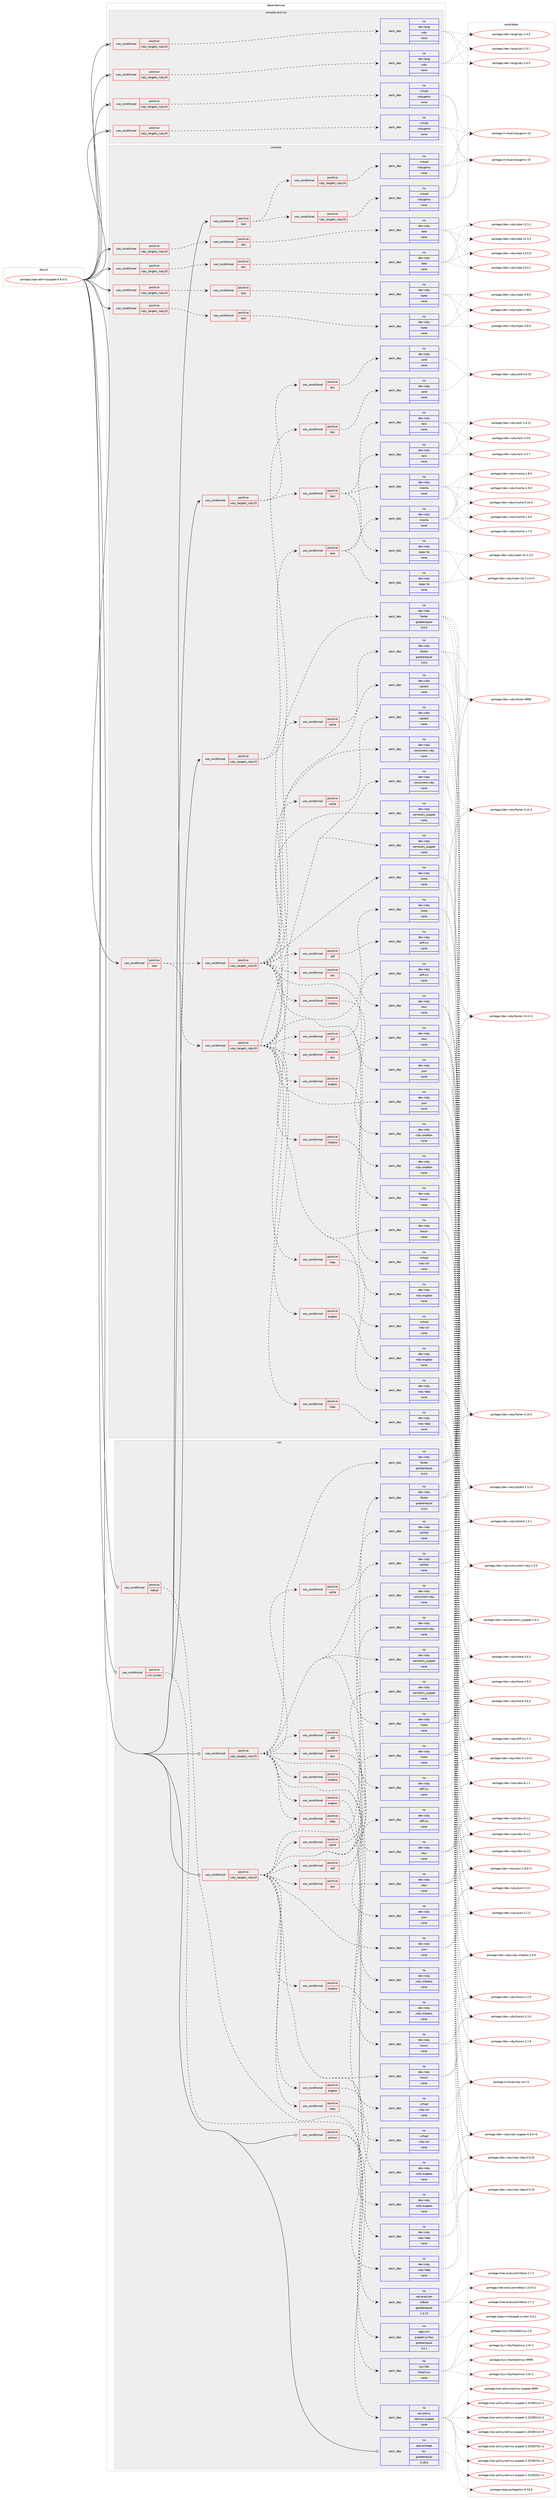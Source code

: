 digraph prolog {

# *************
# Graph options
# *************

newrank=true;
concentrate=true;
compound=true;
graph [rankdir=LR,fontname=Helvetica,fontsize=10,ranksep=1.5];#, ranksep=2.5, nodesep=0.2];
edge  [arrowhead=vee];
node  [fontname=Helvetica,fontsize=10];

# **********
# The ebuild
# **********

subgraph cluster_leftcol {
color=gray;
label=<<i>ebuild</i>>;
id [label="portage://app-admin/puppet-6.9.0-r1", color=red, width=4, href="../app-admin/puppet-6.9.0-r1.svg"];
}

# ****************
# The dependencies
# ****************

subgraph cluster_midcol {
color=gray;
label=<<i>dependencies</i>>;
subgraph cluster_compile {
fillcolor="#eeeeee";
style=filled;
label=<<i>compile</i>>;
subgraph cond1090 {
dependency4820 [label=<<TABLE BORDER="0" CELLBORDER="1" CELLSPACING="0" CELLPADDING="4"><TR><TD ROWSPAN="3" CELLPADDING="10">use_conditional</TD></TR><TR><TD>positive</TD></TR><TR><TD>ruby_targets_ruby24</TD></TR></TABLE>>, shape=none, color=red];
subgraph cond1091 {
dependency4821 [label=<<TABLE BORDER="0" CELLBORDER="1" CELLSPACING="0" CELLPADDING="4"><TR><TD ROWSPAN="3" CELLPADDING="10">use_conditional</TD></TR><TR><TD>positive</TD></TR><TR><TD>doc</TD></TR></TABLE>>, shape=none, color=red];
subgraph pack3643 {
dependency4822 [label=<<TABLE BORDER="0" CELLBORDER="1" CELLSPACING="0" CELLPADDING="4" WIDTH="220"><TR><TD ROWSPAN="6" CELLPADDING="30">pack_dep</TD></TR><TR><TD WIDTH="110">no</TD></TR><TR><TD>dev-ruby</TD></TR><TR><TD>rake</TD></TR><TR><TD>none</TD></TR><TR><TD></TD></TR></TABLE>>, shape=none, color=blue];
}
dependency4821:e -> dependency4822:w [weight=20,style="dashed",arrowhead="vee"];
}
dependency4820:e -> dependency4821:w [weight=20,style="dashed",arrowhead="vee"];
}
id:e -> dependency4820:w [weight=20,style="solid",arrowhead="vee"];
subgraph cond1092 {
dependency4823 [label=<<TABLE BORDER="0" CELLBORDER="1" CELLSPACING="0" CELLPADDING="4"><TR><TD ROWSPAN="3" CELLPADDING="10">use_conditional</TD></TR><TR><TD>positive</TD></TR><TR><TD>ruby_targets_ruby24</TD></TR></TABLE>>, shape=none, color=red];
subgraph cond1093 {
dependency4824 [label=<<TABLE BORDER="0" CELLBORDER="1" CELLSPACING="0" CELLPADDING="4"><TR><TD ROWSPAN="3" CELLPADDING="10">use_conditional</TD></TR><TR><TD>positive</TD></TR><TR><TD>doc</TD></TR></TABLE>>, shape=none, color=red];
subgraph pack3644 {
dependency4825 [label=<<TABLE BORDER="0" CELLBORDER="1" CELLSPACING="0" CELLPADDING="4" WIDTH="220"><TR><TD ROWSPAN="6" CELLPADDING="30">pack_dep</TD></TR><TR><TD WIDTH="110">no</TD></TR><TR><TD>dev-ruby</TD></TR><TR><TD>yard</TD></TR><TR><TD>none</TD></TR><TR><TD></TD></TR></TABLE>>, shape=none, color=blue];
}
dependency4824:e -> dependency4825:w [weight=20,style="dashed",arrowhead="vee"];
}
dependency4823:e -> dependency4824:w [weight=20,style="dashed",arrowhead="vee"];
subgraph cond1094 {
dependency4826 [label=<<TABLE BORDER="0" CELLBORDER="1" CELLSPACING="0" CELLPADDING="4"><TR><TD ROWSPAN="3" CELLPADDING="10">use_conditional</TD></TR><TR><TD>positive</TD></TR><TR><TD>test</TD></TR></TABLE>>, shape=none, color=red];
subgraph pack3645 {
dependency4827 [label=<<TABLE BORDER="0" CELLBORDER="1" CELLSPACING="0" CELLPADDING="4" WIDTH="220"><TR><TD ROWSPAN="6" CELLPADDING="30">pack_dep</TD></TR><TR><TD WIDTH="110">no</TD></TR><TR><TD>dev-ruby</TD></TR><TR><TD>mocha</TD></TR><TR><TD>none</TD></TR><TR><TD></TD></TR></TABLE>>, shape=none, color=blue];
}
dependency4826:e -> dependency4827:w [weight=20,style="dashed",arrowhead="vee"];
subgraph pack3646 {
dependency4828 [label=<<TABLE BORDER="0" CELLBORDER="1" CELLSPACING="0" CELLPADDING="4" WIDTH="220"><TR><TD ROWSPAN="6" CELLPADDING="30">pack_dep</TD></TR><TR><TD WIDTH="110">no</TD></TR><TR><TD>dev-ruby</TD></TR><TR><TD>rack</TD></TR><TR><TD>none</TD></TR><TR><TD></TD></TR></TABLE>>, shape=none, color=blue];
}
dependency4826:e -> dependency4828:w [weight=20,style="dashed",arrowhead="vee"];
subgraph pack3647 {
dependency4829 [label=<<TABLE BORDER="0" CELLBORDER="1" CELLSPACING="0" CELLPADDING="4" WIDTH="220"><TR><TD ROWSPAN="6" CELLPADDING="30">pack_dep</TD></TR><TR><TD WIDTH="110">no</TD></TR><TR><TD>dev-ruby</TD></TR><TR><TD>rspec-its</TD></TR><TR><TD>none</TD></TR><TR><TD></TD></TR></TABLE>>, shape=none, color=blue];
}
dependency4826:e -> dependency4829:w [weight=20,style="dashed",arrowhead="vee"];
}
dependency4823:e -> dependency4826:w [weight=20,style="dashed",arrowhead="vee"];
}
id:e -> dependency4823:w [weight=20,style="solid",arrowhead="vee"];
subgraph cond1095 {
dependency4830 [label=<<TABLE BORDER="0" CELLBORDER="1" CELLSPACING="0" CELLPADDING="4"><TR><TD ROWSPAN="3" CELLPADDING="10">use_conditional</TD></TR><TR><TD>positive</TD></TR><TR><TD>ruby_targets_ruby24</TD></TR></TABLE>>, shape=none, color=red];
subgraph cond1096 {
dependency4831 [label=<<TABLE BORDER="0" CELLBORDER="1" CELLSPACING="0" CELLPADDING="4"><TR><TD ROWSPAN="3" CELLPADDING="10">use_conditional</TD></TR><TR><TD>positive</TD></TR><TR><TD>test</TD></TR></TABLE>>, shape=none, color=red];
subgraph pack3648 {
dependency4832 [label=<<TABLE BORDER="0" CELLBORDER="1" CELLSPACING="0" CELLPADDING="4" WIDTH="220"><TR><TD ROWSPAN="6" CELLPADDING="30">pack_dep</TD></TR><TR><TD WIDTH="110">no</TD></TR><TR><TD>dev-ruby</TD></TR><TR><TD>rspec</TD></TR><TR><TD>none</TD></TR><TR><TD></TD></TR></TABLE>>, shape=none, color=blue];
}
dependency4831:e -> dependency4832:w [weight=20,style="dashed",arrowhead="vee"];
}
dependency4830:e -> dependency4831:w [weight=20,style="dashed",arrowhead="vee"];
}
id:e -> dependency4830:w [weight=20,style="solid",arrowhead="vee"];
subgraph cond1097 {
dependency4833 [label=<<TABLE BORDER="0" CELLBORDER="1" CELLSPACING="0" CELLPADDING="4"><TR><TD ROWSPAN="3" CELLPADDING="10">use_conditional</TD></TR><TR><TD>positive</TD></TR><TR><TD>ruby_targets_ruby25</TD></TR></TABLE>>, shape=none, color=red];
subgraph cond1098 {
dependency4834 [label=<<TABLE BORDER="0" CELLBORDER="1" CELLSPACING="0" CELLPADDING="4"><TR><TD ROWSPAN="3" CELLPADDING="10">use_conditional</TD></TR><TR><TD>positive</TD></TR><TR><TD>doc</TD></TR></TABLE>>, shape=none, color=red];
subgraph pack3649 {
dependency4835 [label=<<TABLE BORDER="0" CELLBORDER="1" CELLSPACING="0" CELLPADDING="4" WIDTH="220"><TR><TD ROWSPAN="6" CELLPADDING="30">pack_dep</TD></TR><TR><TD WIDTH="110">no</TD></TR><TR><TD>dev-ruby</TD></TR><TR><TD>rake</TD></TR><TR><TD>none</TD></TR><TR><TD></TD></TR></TABLE>>, shape=none, color=blue];
}
dependency4834:e -> dependency4835:w [weight=20,style="dashed",arrowhead="vee"];
}
dependency4833:e -> dependency4834:w [weight=20,style="dashed",arrowhead="vee"];
}
id:e -> dependency4833:w [weight=20,style="solid",arrowhead="vee"];
subgraph cond1099 {
dependency4836 [label=<<TABLE BORDER="0" CELLBORDER="1" CELLSPACING="0" CELLPADDING="4"><TR><TD ROWSPAN="3" CELLPADDING="10">use_conditional</TD></TR><TR><TD>positive</TD></TR><TR><TD>ruby_targets_ruby25</TD></TR></TABLE>>, shape=none, color=red];
subgraph cond1100 {
dependency4837 [label=<<TABLE BORDER="0" CELLBORDER="1" CELLSPACING="0" CELLPADDING="4"><TR><TD ROWSPAN="3" CELLPADDING="10">use_conditional</TD></TR><TR><TD>positive</TD></TR><TR><TD>doc</TD></TR></TABLE>>, shape=none, color=red];
subgraph pack3650 {
dependency4838 [label=<<TABLE BORDER="0" CELLBORDER="1" CELLSPACING="0" CELLPADDING="4" WIDTH="220"><TR><TD ROWSPAN="6" CELLPADDING="30">pack_dep</TD></TR><TR><TD WIDTH="110">no</TD></TR><TR><TD>dev-ruby</TD></TR><TR><TD>yard</TD></TR><TR><TD>none</TD></TR><TR><TD></TD></TR></TABLE>>, shape=none, color=blue];
}
dependency4837:e -> dependency4838:w [weight=20,style="dashed",arrowhead="vee"];
}
dependency4836:e -> dependency4837:w [weight=20,style="dashed",arrowhead="vee"];
subgraph cond1101 {
dependency4839 [label=<<TABLE BORDER="0" CELLBORDER="1" CELLSPACING="0" CELLPADDING="4"><TR><TD ROWSPAN="3" CELLPADDING="10">use_conditional</TD></TR><TR><TD>positive</TD></TR><TR><TD>test</TD></TR></TABLE>>, shape=none, color=red];
subgraph pack3651 {
dependency4840 [label=<<TABLE BORDER="0" CELLBORDER="1" CELLSPACING="0" CELLPADDING="4" WIDTH="220"><TR><TD ROWSPAN="6" CELLPADDING="30">pack_dep</TD></TR><TR><TD WIDTH="110">no</TD></TR><TR><TD>dev-ruby</TD></TR><TR><TD>mocha</TD></TR><TR><TD>none</TD></TR><TR><TD></TD></TR></TABLE>>, shape=none, color=blue];
}
dependency4839:e -> dependency4840:w [weight=20,style="dashed",arrowhead="vee"];
subgraph pack3652 {
dependency4841 [label=<<TABLE BORDER="0" CELLBORDER="1" CELLSPACING="0" CELLPADDING="4" WIDTH="220"><TR><TD ROWSPAN="6" CELLPADDING="30">pack_dep</TD></TR><TR><TD WIDTH="110">no</TD></TR><TR><TD>dev-ruby</TD></TR><TR><TD>rack</TD></TR><TR><TD>none</TD></TR><TR><TD></TD></TR></TABLE>>, shape=none, color=blue];
}
dependency4839:e -> dependency4841:w [weight=20,style="dashed",arrowhead="vee"];
subgraph pack3653 {
dependency4842 [label=<<TABLE BORDER="0" CELLBORDER="1" CELLSPACING="0" CELLPADDING="4" WIDTH="220"><TR><TD ROWSPAN="6" CELLPADDING="30">pack_dep</TD></TR><TR><TD WIDTH="110">no</TD></TR><TR><TD>dev-ruby</TD></TR><TR><TD>rspec-its</TD></TR><TR><TD>none</TD></TR><TR><TD></TD></TR></TABLE>>, shape=none, color=blue];
}
dependency4839:e -> dependency4842:w [weight=20,style="dashed",arrowhead="vee"];
}
dependency4836:e -> dependency4839:w [weight=20,style="dashed",arrowhead="vee"];
}
id:e -> dependency4836:w [weight=20,style="solid",arrowhead="vee"];
subgraph cond1102 {
dependency4843 [label=<<TABLE BORDER="0" CELLBORDER="1" CELLSPACING="0" CELLPADDING="4"><TR><TD ROWSPAN="3" CELLPADDING="10">use_conditional</TD></TR><TR><TD>positive</TD></TR><TR><TD>ruby_targets_ruby25</TD></TR></TABLE>>, shape=none, color=red];
subgraph cond1103 {
dependency4844 [label=<<TABLE BORDER="0" CELLBORDER="1" CELLSPACING="0" CELLPADDING="4"><TR><TD ROWSPAN="3" CELLPADDING="10">use_conditional</TD></TR><TR><TD>positive</TD></TR><TR><TD>test</TD></TR></TABLE>>, shape=none, color=red];
subgraph pack3654 {
dependency4845 [label=<<TABLE BORDER="0" CELLBORDER="1" CELLSPACING="0" CELLPADDING="4" WIDTH="220"><TR><TD ROWSPAN="6" CELLPADDING="30">pack_dep</TD></TR><TR><TD WIDTH="110">no</TD></TR><TR><TD>dev-ruby</TD></TR><TR><TD>rspec</TD></TR><TR><TD>none</TD></TR><TR><TD></TD></TR></TABLE>>, shape=none, color=blue];
}
dependency4844:e -> dependency4845:w [weight=20,style="dashed",arrowhead="vee"];
}
dependency4843:e -> dependency4844:w [weight=20,style="dashed",arrowhead="vee"];
}
id:e -> dependency4843:w [weight=20,style="solid",arrowhead="vee"];
subgraph cond1104 {
dependency4846 [label=<<TABLE BORDER="0" CELLBORDER="1" CELLSPACING="0" CELLPADDING="4"><TR><TD ROWSPAN="3" CELLPADDING="10">use_conditional</TD></TR><TR><TD>positive</TD></TR><TR><TD>test</TD></TR></TABLE>>, shape=none, color=red];
subgraph cond1105 {
dependency4847 [label=<<TABLE BORDER="0" CELLBORDER="1" CELLSPACING="0" CELLPADDING="4"><TR><TD ROWSPAN="3" CELLPADDING="10">use_conditional</TD></TR><TR><TD>positive</TD></TR><TR><TD>ruby_targets_ruby24</TD></TR></TABLE>>, shape=none, color=red];
subgraph pack3655 {
dependency4848 [label=<<TABLE BORDER="0" CELLBORDER="1" CELLSPACING="0" CELLPADDING="4" WIDTH="220"><TR><TD ROWSPAN="6" CELLPADDING="30">pack_dep</TD></TR><TR><TD WIDTH="110">no</TD></TR><TR><TD>dev-ruby</TD></TR><TR><TD>hiera</TD></TR><TR><TD>none</TD></TR><TR><TD></TD></TR></TABLE>>, shape=none, color=blue];
}
dependency4847:e -> dependency4848:w [weight=20,style="dashed",arrowhead="vee"];
subgraph pack3656 {
dependency4849 [label=<<TABLE BORDER="0" CELLBORDER="1" CELLSPACING="0" CELLPADDING="4" WIDTH="220"><TR><TD ROWSPAN="6" CELLPADDING="30">pack_dep</TD></TR><TR><TD WIDTH="110">no</TD></TR><TR><TD>dev-ruby</TD></TR><TR><TD>json</TD></TR><TR><TD>none</TD></TR><TR><TD></TD></TR></TABLE>>, shape=none, color=blue];
}
dependency4847:e -> dependency4849:w [weight=20,style="dashed",arrowhead="vee"];
subgraph pack3657 {
dependency4850 [label=<<TABLE BORDER="0" CELLBORDER="1" CELLSPACING="0" CELLPADDING="4" WIDTH="220"><TR><TD ROWSPAN="6" CELLPADDING="30">pack_dep</TD></TR><TR><TD WIDTH="110">no</TD></TR><TR><TD>dev-ruby</TD></TR><TR><TD>semantic_puppet</TD></TR><TR><TD>none</TD></TR><TR><TD></TD></TR></TABLE>>, shape=none, color=blue];
}
dependency4847:e -> dependency4850:w [weight=20,style="dashed",arrowhead="vee"];
subgraph pack3658 {
dependency4851 [label=<<TABLE BORDER="0" CELLBORDER="1" CELLSPACING="0" CELLPADDING="4" WIDTH="220"><TR><TD ROWSPAN="6" CELLPADDING="30">pack_dep</TD></TR><TR><TD WIDTH="110">no</TD></TR><TR><TD>dev-ruby</TD></TR><TR><TD>facter</TD></TR><TR><TD>greaterequal</TD></TR><TR><TD>3.0.0</TD></TR></TABLE>>, shape=none, color=blue];
}
dependency4847:e -> dependency4851:w [weight=20,style="dashed",arrowhead="vee"];
subgraph pack3659 {
dependency4852 [label=<<TABLE BORDER="0" CELLBORDER="1" CELLSPACING="0" CELLPADDING="4" WIDTH="220"><TR><TD ROWSPAN="6" CELLPADDING="30">pack_dep</TD></TR><TR><TD WIDTH="110">no</TD></TR><TR><TD>dev-ruby</TD></TR><TR><TD>concurrent-ruby</TD></TR><TR><TD>none</TD></TR><TR><TD></TD></TR></TABLE>>, shape=none, color=blue];
}
dependency4847:e -> dependency4852:w [weight=20,style="dashed",arrowhead="vee"];
subgraph cond1106 {
dependency4853 [label=<<TABLE BORDER="0" CELLBORDER="1" CELLSPACING="0" CELLPADDING="4"><TR><TD ROWSPAN="3" CELLPADDING="10">use_conditional</TD></TR><TR><TD>positive</TD></TR><TR><TD>augeas</TD></TR></TABLE>>, shape=none, color=red];
subgraph pack3660 {
dependency4854 [label=<<TABLE BORDER="0" CELLBORDER="1" CELLSPACING="0" CELLPADDING="4" WIDTH="220"><TR><TD ROWSPAN="6" CELLPADDING="30">pack_dep</TD></TR><TR><TD WIDTH="110">no</TD></TR><TR><TD>dev-ruby</TD></TR><TR><TD>ruby-augeas</TD></TR><TR><TD>none</TD></TR><TR><TD></TD></TR></TABLE>>, shape=none, color=blue];
}
dependency4853:e -> dependency4854:w [weight=20,style="dashed",arrowhead="vee"];
}
dependency4847:e -> dependency4853:w [weight=20,style="dashed",arrowhead="vee"];
subgraph cond1107 {
dependency4855 [label=<<TABLE BORDER="0" CELLBORDER="1" CELLSPACING="0" CELLPADDING="4"><TR><TD ROWSPAN="3" CELLPADDING="10">use_conditional</TD></TR><TR><TD>positive</TD></TR><TR><TD>diff</TD></TR></TABLE>>, shape=none, color=red];
subgraph pack3661 {
dependency4856 [label=<<TABLE BORDER="0" CELLBORDER="1" CELLSPACING="0" CELLPADDING="4" WIDTH="220"><TR><TD ROWSPAN="6" CELLPADDING="30">pack_dep</TD></TR><TR><TD WIDTH="110">no</TD></TR><TR><TD>dev-ruby</TD></TR><TR><TD>diff-lcs</TD></TR><TR><TD>none</TD></TR><TR><TD></TD></TR></TABLE>>, shape=none, color=blue];
}
dependency4855:e -> dependency4856:w [weight=20,style="dashed",arrowhead="vee"];
}
dependency4847:e -> dependency4855:w [weight=20,style="dashed",arrowhead="vee"];
subgraph cond1108 {
dependency4857 [label=<<TABLE BORDER="0" CELLBORDER="1" CELLSPACING="0" CELLPADDING="4"><TR><TD ROWSPAN="3" CELLPADDING="10">use_conditional</TD></TR><TR><TD>positive</TD></TR><TR><TD>doc</TD></TR></TABLE>>, shape=none, color=red];
subgraph pack3662 {
dependency4858 [label=<<TABLE BORDER="0" CELLBORDER="1" CELLSPACING="0" CELLPADDING="4" WIDTH="220"><TR><TD ROWSPAN="6" CELLPADDING="30">pack_dep</TD></TR><TR><TD WIDTH="110">no</TD></TR><TR><TD>dev-ruby</TD></TR><TR><TD>rdoc</TD></TR><TR><TD>none</TD></TR><TR><TD></TD></TR></TABLE>>, shape=none, color=blue];
}
dependency4857:e -> dependency4858:w [weight=20,style="dashed",arrowhead="vee"];
}
dependency4847:e -> dependency4857:w [weight=20,style="dashed",arrowhead="vee"];
subgraph cond1109 {
dependency4859 [label=<<TABLE BORDER="0" CELLBORDER="1" CELLSPACING="0" CELLPADDING="4"><TR><TD ROWSPAN="3" CELLPADDING="10">use_conditional</TD></TR><TR><TD>positive</TD></TR><TR><TD>ldap</TD></TR></TABLE>>, shape=none, color=red];
subgraph pack3663 {
dependency4860 [label=<<TABLE BORDER="0" CELLBORDER="1" CELLSPACING="0" CELLPADDING="4" WIDTH="220"><TR><TD ROWSPAN="6" CELLPADDING="30">pack_dep</TD></TR><TR><TD WIDTH="110">no</TD></TR><TR><TD>dev-ruby</TD></TR><TR><TD>ruby-ldap</TD></TR><TR><TD>none</TD></TR><TR><TD></TD></TR></TABLE>>, shape=none, color=blue];
}
dependency4859:e -> dependency4860:w [weight=20,style="dashed",arrowhead="vee"];
}
dependency4847:e -> dependency4859:w [weight=20,style="dashed",arrowhead="vee"];
subgraph cond1110 {
dependency4861 [label=<<TABLE BORDER="0" CELLBORDER="1" CELLSPACING="0" CELLPADDING="4"><TR><TD ROWSPAN="3" CELLPADDING="10">use_conditional</TD></TR><TR><TD>positive</TD></TR><TR><TD>shadow</TD></TR></TABLE>>, shape=none, color=red];
subgraph pack3664 {
dependency4862 [label=<<TABLE BORDER="0" CELLBORDER="1" CELLSPACING="0" CELLPADDING="4" WIDTH="220"><TR><TD ROWSPAN="6" CELLPADDING="30">pack_dep</TD></TR><TR><TD WIDTH="110">no</TD></TR><TR><TD>dev-ruby</TD></TR><TR><TD>ruby-shadow</TD></TR><TR><TD>none</TD></TR><TR><TD></TD></TR></TABLE>>, shape=none, color=blue];
}
dependency4861:e -> dependency4862:w [weight=20,style="dashed",arrowhead="vee"];
}
dependency4847:e -> dependency4861:w [weight=20,style="dashed",arrowhead="vee"];
subgraph cond1111 {
dependency4863 [label=<<TABLE BORDER="0" CELLBORDER="1" CELLSPACING="0" CELLPADDING="4"><TR><TD ROWSPAN="3" CELLPADDING="10">use_conditional</TD></TR><TR><TD>positive</TD></TR><TR><TD>sqlite</TD></TR></TABLE>>, shape=none, color=red];
subgraph pack3665 {
dependency4864 [label=<<TABLE BORDER="0" CELLBORDER="1" CELLSPACING="0" CELLPADDING="4" WIDTH="220"><TR><TD ROWSPAN="6" CELLPADDING="30">pack_dep</TD></TR><TR><TD WIDTH="110">no</TD></TR><TR><TD>dev-ruby</TD></TR><TR><TD>sqlite3</TD></TR><TR><TD>none</TD></TR><TR><TD></TD></TR></TABLE>>, shape=none, color=blue];
}
dependency4863:e -> dependency4864:w [weight=20,style="dashed",arrowhead="vee"];
}
dependency4847:e -> dependency4863:w [weight=20,style="dashed",arrowhead="vee"];
subgraph pack3666 {
dependency4865 [label=<<TABLE BORDER="0" CELLBORDER="1" CELLSPACING="0" CELLPADDING="4" WIDTH="220"><TR><TD ROWSPAN="6" CELLPADDING="30">pack_dep</TD></TR><TR><TD WIDTH="110">no</TD></TR><TR><TD>virtual</TD></TR><TR><TD>ruby-ssl</TD></TR><TR><TD>none</TD></TR><TR><TD></TD></TR></TABLE>>, shape=none, color=blue];
}
dependency4847:e -> dependency4865:w [weight=20,style="dashed",arrowhead="vee"];
subgraph pack3667 {
dependency4866 [label=<<TABLE BORDER="0" CELLBORDER="1" CELLSPACING="0" CELLPADDING="4" WIDTH="220"><TR><TD ROWSPAN="6" CELLPADDING="30">pack_dep</TD></TR><TR><TD WIDTH="110">no</TD></TR><TR><TD>dev-ruby</TD></TR><TR><TD>hocon</TD></TR><TR><TD>none</TD></TR><TR><TD></TD></TR></TABLE>>, shape=none, color=blue];
}
dependency4847:e -> dependency4866:w [weight=20,style="dashed",arrowhead="vee"];
}
dependency4846:e -> dependency4847:w [weight=20,style="dashed",arrowhead="vee"];
subgraph cond1112 {
dependency4867 [label=<<TABLE BORDER="0" CELLBORDER="1" CELLSPACING="0" CELLPADDING="4"><TR><TD ROWSPAN="3" CELLPADDING="10">use_conditional</TD></TR><TR><TD>positive</TD></TR><TR><TD>ruby_targets_ruby25</TD></TR></TABLE>>, shape=none, color=red];
subgraph pack3668 {
dependency4868 [label=<<TABLE BORDER="0" CELLBORDER="1" CELLSPACING="0" CELLPADDING="4" WIDTH="220"><TR><TD ROWSPAN="6" CELLPADDING="30">pack_dep</TD></TR><TR><TD WIDTH="110">no</TD></TR><TR><TD>dev-ruby</TD></TR><TR><TD>hiera</TD></TR><TR><TD>none</TD></TR><TR><TD></TD></TR></TABLE>>, shape=none, color=blue];
}
dependency4867:e -> dependency4868:w [weight=20,style="dashed",arrowhead="vee"];
subgraph pack3669 {
dependency4869 [label=<<TABLE BORDER="0" CELLBORDER="1" CELLSPACING="0" CELLPADDING="4" WIDTH="220"><TR><TD ROWSPAN="6" CELLPADDING="30">pack_dep</TD></TR><TR><TD WIDTH="110">no</TD></TR><TR><TD>dev-ruby</TD></TR><TR><TD>json</TD></TR><TR><TD>none</TD></TR><TR><TD></TD></TR></TABLE>>, shape=none, color=blue];
}
dependency4867:e -> dependency4869:w [weight=20,style="dashed",arrowhead="vee"];
subgraph pack3670 {
dependency4870 [label=<<TABLE BORDER="0" CELLBORDER="1" CELLSPACING="0" CELLPADDING="4" WIDTH="220"><TR><TD ROWSPAN="6" CELLPADDING="30">pack_dep</TD></TR><TR><TD WIDTH="110">no</TD></TR><TR><TD>dev-ruby</TD></TR><TR><TD>semantic_puppet</TD></TR><TR><TD>none</TD></TR><TR><TD></TD></TR></TABLE>>, shape=none, color=blue];
}
dependency4867:e -> dependency4870:w [weight=20,style="dashed",arrowhead="vee"];
subgraph pack3671 {
dependency4871 [label=<<TABLE BORDER="0" CELLBORDER="1" CELLSPACING="0" CELLPADDING="4" WIDTH="220"><TR><TD ROWSPAN="6" CELLPADDING="30">pack_dep</TD></TR><TR><TD WIDTH="110">no</TD></TR><TR><TD>dev-ruby</TD></TR><TR><TD>facter</TD></TR><TR><TD>greaterequal</TD></TR><TR><TD>3.0.0</TD></TR></TABLE>>, shape=none, color=blue];
}
dependency4867:e -> dependency4871:w [weight=20,style="dashed",arrowhead="vee"];
subgraph pack3672 {
dependency4872 [label=<<TABLE BORDER="0" CELLBORDER="1" CELLSPACING="0" CELLPADDING="4" WIDTH="220"><TR><TD ROWSPAN="6" CELLPADDING="30">pack_dep</TD></TR><TR><TD WIDTH="110">no</TD></TR><TR><TD>dev-ruby</TD></TR><TR><TD>concurrent-ruby</TD></TR><TR><TD>none</TD></TR><TR><TD></TD></TR></TABLE>>, shape=none, color=blue];
}
dependency4867:e -> dependency4872:w [weight=20,style="dashed",arrowhead="vee"];
subgraph cond1113 {
dependency4873 [label=<<TABLE BORDER="0" CELLBORDER="1" CELLSPACING="0" CELLPADDING="4"><TR><TD ROWSPAN="3" CELLPADDING="10">use_conditional</TD></TR><TR><TD>positive</TD></TR><TR><TD>augeas</TD></TR></TABLE>>, shape=none, color=red];
subgraph pack3673 {
dependency4874 [label=<<TABLE BORDER="0" CELLBORDER="1" CELLSPACING="0" CELLPADDING="4" WIDTH="220"><TR><TD ROWSPAN="6" CELLPADDING="30">pack_dep</TD></TR><TR><TD WIDTH="110">no</TD></TR><TR><TD>dev-ruby</TD></TR><TR><TD>ruby-augeas</TD></TR><TR><TD>none</TD></TR><TR><TD></TD></TR></TABLE>>, shape=none, color=blue];
}
dependency4873:e -> dependency4874:w [weight=20,style="dashed",arrowhead="vee"];
}
dependency4867:e -> dependency4873:w [weight=20,style="dashed",arrowhead="vee"];
subgraph cond1114 {
dependency4875 [label=<<TABLE BORDER="0" CELLBORDER="1" CELLSPACING="0" CELLPADDING="4"><TR><TD ROWSPAN="3" CELLPADDING="10">use_conditional</TD></TR><TR><TD>positive</TD></TR><TR><TD>diff</TD></TR></TABLE>>, shape=none, color=red];
subgraph pack3674 {
dependency4876 [label=<<TABLE BORDER="0" CELLBORDER="1" CELLSPACING="0" CELLPADDING="4" WIDTH="220"><TR><TD ROWSPAN="6" CELLPADDING="30">pack_dep</TD></TR><TR><TD WIDTH="110">no</TD></TR><TR><TD>dev-ruby</TD></TR><TR><TD>diff-lcs</TD></TR><TR><TD>none</TD></TR><TR><TD></TD></TR></TABLE>>, shape=none, color=blue];
}
dependency4875:e -> dependency4876:w [weight=20,style="dashed",arrowhead="vee"];
}
dependency4867:e -> dependency4875:w [weight=20,style="dashed",arrowhead="vee"];
subgraph cond1115 {
dependency4877 [label=<<TABLE BORDER="0" CELLBORDER="1" CELLSPACING="0" CELLPADDING="4"><TR><TD ROWSPAN="3" CELLPADDING="10">use_conditional</TD></TR><TR><TD>positive</TD></TR><TR><TD>doc</TD></TR></TABLE>>, shape=none, color=red];
subgraph pack3675 {
dependency4878 [label=<<TABLE BORDER="0" CELLBORDER="1" CELLSPACING="0" CELLPADDING="4" WIDTH="220"><TR><TD ROWSPAN="6" CELLPADDING="30">pack_dep</TD></TR><TR><TD WIDTH="110">no</TD></TR><TR><TD>dev-ruby</TD></TR><TR><TD>rdoc</TD></TR><TR><TD>none</TD></TR><TR><TD></TD></TR></TABLE>>, shape=none, color=blue];
}
dependency4877:e -> dependency4878:w [weight=20,style="dashed",arrowhead="vee"];
}
dependency4867:e -> dependency4877:w [weight=20,style="dashed",arrowhead="vee"];
subgraph cond1116 {
dependency4879 [label=<<TABLE BORDER="0" CELLBORDER="1" CELLSPACING="0" CELLPADDING="4"><TR><TD ROWSPAN="3" CELLPADDING="10">use_conditional</TD></TR><TR><TD>positive</TD></TR><TR><TD>ldap</TD></TR></TABLE>>, shape=none, color=red];
subgraph pack3676 {
dependency4880 [label=<<TABLE BORDER="0" CELLBORDER="1" CELLSPACING="0" CELLPADDING="4" WIDTH="220"><TR><TD ROWSPAN="6" CELLPADDING="30">pack_dep</TD></TR><TR><TD WIDTH="110">no</TD></TR><TR><TD>dev-ruby</TD></TR><TR><TD>ruby-ldap</TD></TR><TR><TD>none</TD></TR><TR><TD></TD></TR></TABLE>>, shape=none, color=blue];
}
dependency4879:e -> dependency4880:w [weight=20,style="dashed",arrowhead="vee"];
}
dependency4867:e -> dependency4879:w [weight=20,style="dashed",arrowhead="vee"];
subgraph cond1117 {
dependency4881 [label=<<TABLE BORDER="0" CELLBORDER="1" CELLSPACING="0" CELLPADDING="4"><TR><TD ROWSPAN="3" CELLPADDING="10">use_conditional</TD></TR><TR><TD>positive</TD></TR><TR><TD>shadow</TD></TR></TABLE>>, shape=none, color=red];
subgraph pack3677 {
dependency4882 [label=<<TABLE BORDER="0" CELLBORDER="1" CELLSPACING="0" CELLPADDING="4" WIDTH="220"><TR><TD ROWSPAN="6" CELLPADDING="30">pack_dep</TD></TR><TR><TD WIDTH="110">no</TD></TR><TR><TD>dev-ruby</TD></TR><TR><TD>ruby-shadow</TD></TR><TR><TD>none</TD></TR><TR><TD></TD></TR></TABLE>>, shape=none, color=blue];
}
dependency4881:e -> dependency4882:w [weight=20,style="dashed",arrowhead="vee"];
}
dependency4867:e -> dependency4881:w [weight=20,style="dashed",arrowhead="vee"];
subgraph cond1118 {
dependency4883 [label=<<TABLE BORDER="0" CELLBORDER="1" CELLSPACING="0" CELLPADDING="4"><TR><TD ROWSPAN="3" CELLPADDING="10">use_conditional</TD></TR><TR><TD>positive</TD></TR><TR><TD>sqlite</TD></TR></TABLE>>, shape=none, color=red];
subgraph pack3678 {
dependency4884 [label=<<TABLE BORDER="0" CELLBORDER="1" CELLSPACING="0" CELLPADDING="4" WIDTH="220"><TR><TD ROWSPAN="6" CELLPADDING="30">pack_dep</TD></TR><TR><TD WIDTH="110">no</TD></TR><TR><TD>dev-ruby</TD></TR><TR><TD>sqlite3</TD></TR><TR><TD>none</TD></TR><TR><TD></TD></TR></TABLE>>, shape=none, color=blue];
}
dependency4883:e -> dependency4884:w [weight=20,style="dashed",arrowhead="vee"];
}
dependency4867:e -> dependency4883:w [weight=20,style="dashed",arrowhead="vee"];
subgraph pack3679 {
dependency4885 [label=<<TABLE BORDER="0" CELLBORDER="1" CELLSPACING="0" CELLPADDING="4" WIDTH="220"><TR><TD ROWSPAN="6" CELLPADDING="30">pack_dep</TD></TR><TR><TD WIDTH="110">no</TD></TR><TR><TD>virtual</TD></TR><TR><TD>ruby-ssl</TD></TR><TR><TD>none</TD></TR><TR><TD></TD></TR></TABLE>>, shape=none, color=blue];
}
dependency4867:e -> dependency4885:w [weight=20,style="dashed",arrowhead="vee"];
subgraph pack3680 {
dependency4886 [label=<<TABLE BORDER="0" CELLBORDER="1" CELLSPACING="0" CELLPADDING="4" WIDTH="220"><TR><TD ROWSPAN="6" CELLPADDING="30">pack_dep</TD></TR><TR><TD WIDTH="110">no</TD></TR><TR><TD>dev-ruby</TD></TR><TR><TD>hocon</TD></TR><TR><TD>none</TD></TR><TR><TD></TD></TR></TABLE>>, shape=none, color=blue];
}
dependency4867:e -> dependency4886:w [weight=20,style="dashed",arrowhead="vee"];
}
dependency4846:e -> dependency4867:w [weight=20,style="dashed",arrowhead="vee"];
}
id:e -> dependency4846:w [weight=20,style="solid",arrowhead="vee"];
subgraph cond1119 {
dependency4887 [label=<<TABLE BORDER="0" CELLBORDER="1" CELLSPACING="0" CELLPADDING="4"><TR><TD ROWSPAN="3" CELLPADDING="10">use_conditional</TD></TR><TR><TD>positive</TD></TR><TR><TD>test</TD></TR></TABLE>>, shape=none, color=red];
subgraph cond1120 {
dependency4888 [label=<<TABLE BORDER="0" CELLBORDER="1" CELLSPACING="0" CELLPADDING="4"><TR><TD ROWSPAN="3" CELLPADDING="10">use_conditional</TD></TR><TR><TD>positive</TD></TR><TR><TD>ruby_targets_ruby24</TD></TR></TABLE>>, shape=none, color=red];
subgraph pack3681 {
dependency4889 [label=<<TABLE BORDER="0" CELLBORDER="1" CELLSPACING="0" CELLPADDING="4" WIDTH="220"><TR><TD ROWSPAN="6" CELLPADDING="30">pack_dep</TD></TR><TR><TD WIDTH="110">no</TD></TR><TR><TD>virtual</TD></TR><TR><TD>rubygems</TD></TR><TR><TD>none</TD></TR><TR><TD></TD></TR></TABLE>>, shape=none, color=blue];
}
dependency4888:e -> dependency4889:w [weight=20,style="dashed",arrowhead="vee"];
}
dependency4887:e -> dependency4888:w [weight=20,style="dashed",arrowhead="vee"];
subgraph cond1121 {
dependency4890 [label=<<TABLE BORDER="0" CELLBORDER="1" CELLSPACING="0" CELLPADDING="4"><TR><TD ROWSPAN="3" CELLPADDING="10">use_conditional</TD></TR><TR><TD>positive</TD></TR><TR><TD>ruby_targets_ruby25</TD></TR></TABLE>>, shape=none, color=red];
subgraph pack3682 {
dependency4891 [label=<<TABLE BORDER="0" CELLBORDER="1" CELLSPACING="0" CELLPADDING="4" WIDTH="220"><TR><TD ROWSPAN="6" CELLPADDING="30">pack_dep</TD></TR><TR><TD WIDTH="110">no</TD></TR><TR><TD>virtual</TD></TR><TR><TD>rubygems</TD></TR><TR><TD>none</TD></TR><TR><TD></TD></TR></TABLE>>, shape=none, color=blue];
}
dependency4890:e -> dependency4891:w [weight=20,style="dashed",arrowhead="vee"];
}
dependency4887:e -> dependency4890:w [weight=20,style="dashed",arrowhead="vee"];
}
id:e -> dependency4887:w [weight=20,style="solid",arrowhead="vee"];
}
subgraph cluster_compileandrun {
fillcolor="#eeeeee";
style=filled;
label=<<i>compile and run</i>>;
subgraph cond1122 {
dependency4892 [label=<<TABLE BORDER="0" CELLBORDER="1" CELLSPACING="0" CELLPADDING="4"><TR><TD ROWSPAN="3" CELLPADDING="10">use_conditional</TD></TR><TR><TD>positive</TD></TR><TR><TD>ruby_targets_ruby24</TD></TR></TABLE>>, shape=none, color=red];
subgraph pack3683 {
dependency4893 [label=<<TABLE BORDER="0" CELLBORDER="1" CELLSPACING="0" CELLPADDING="4" WIDTH="220"><TR><TD ROWSPAN="6" CELLPADDING="30">pack_dep</TD></TR><TR><TD WIDTH="110">no</TD></TR><TR><TD>dev-lang</TD></TR><TR><TD>ruby</TD></TR><TR><TD>none</TD></TR><TR><TD></TD></TR></TABLE>>, shape=none, color=blue];
}
dependency4892:e -> dependency4893:w [weight=20,style="dashed",arrowhead="vee"];
}
id:e -> dependency4892:w [weight=20,style="solid",arrowhead="odotvee"];
subgraph cond1123 {
dependency4894 [label=<<TABLE BORDER="0" CELLBORDER="1" CELLSPACING="0" CELLPADDING="4"><TR><TD ROWSPAN="3" CELLPADDING="10">use_conditional</TD></TR><TR><TD>positive</TD></TR><TR><TD>ruby_targets_ruby24</TD></TR></TABLE>>, shape=none, color=red];
subgraph pack3684 {
dependency4895 [label=<<TABLE BORDER="0" CELLBORDER="1" CELLSPACING="0" CELLPADDING="4" WIDTH="220"><TR><TD ROWSPAN="6" CELLPADDING="30">pack_dep</TD></TR><TR><TD WIDTH="110">no</TD></TR><TR><TD>virtual</TD></TR><TR><TD>rubygems</TD></TR><TR><TD>none</TD></TR><TR><TD></TD></TR></TABLE>>, shape=none, color=blue];
}
dependency4894:e -> dependency4895:w [weight=20,style="dashed",arrowhead="vee"];
}
id:e -> dependency4894:w [weight=20,style="solid",arrowhead="odotvee"];
subgraph cond1124 {
dependency4896 [label=<<TABLE BORDER="0" CELLBORDER="1" CELLSPACING="0" CELLPADDING="4"><TR><TD ROWSPAN="3" CELLPADDING="10">use_conditional</TD></TR><TR><TD>positive</TD></TR><TR><TD>ruby_targets_ruby25</TD></TR></TABLE>>, shape=none, color=red];
subgraph pack3685 {
dependency4897 [label=<<TABLE BORDER="0" CELLBORDER="1" CELLSPACING="0" CELLPADDING="4" WIDTH="220"><TR><TD ROWSPAN="6" CELLPADDING="30">pack_dep</TD></TR><TR><TD WIDTH="110">no</TD></TR><TR><TD>dev-lang</TD></TR><TR><TD>ruby</TD></TR><TR><TD>none</TD></TR><TR><TD></TD></TR></TABLE>>, shape=none, color=blue];
}
dependency4896:e -> dependency4897:w [weight=20,style="dashed",arrowhead="vee"];
}
id:e -> dependency4896:w [weight=20,style="solid",arrowhead="odotvee"];
subgraph cond1125 {
dependency4898 [label=<<TABLE BORDER="0" CELLBORDER="1" CELLSPACING="0" CELLPADDING="4"><TR><TD ROWSPAN="3" CELLPADDING="10">use_conditional</TD></TR><TR><TD>positive</TD></TR><TR><TD>ruby_targets_ruby25</TD></TR></TABLE>>, shape=none, color=red];
subgraph pack3686 {
dependency4899 [label=<<TABLE BORDER="0" CELLBORDER="1" CELLSPACING="0" CELLPADDING="4" WIDTH="220"><TR><TD ROWSPAN="6" CELLPADDING="30">pack_dep</TD></TR><TR><TD WIDTH="110">no</TD></TR><TR><TD>virtual</TD></TR><TR><TD>rubygems</TD></TR><TR><TD>none</TD></TR><TR><TD></TD></TR></TABLE>>, shape=none, color=blue];
}
dependency4898:e -> dependency4899:w [weight=20,style="dashed",arrowhead="vee"];
}
id:e -> dependency4898:w [weight=20,style="solid",arrowhead="odotvee"];
}
subgraph cluster_run {
fillcolor="#eeeeee";
style=filled;
label=<<i>run</i>>;
subgraph cond1126 {
dependency4900 [label=<<TABLE BORDER="0" CELLBORDER="1" CELLSPACING="0" CELLPADDING="4"><TR><TD ROWSPAN="3" CELLPADDING="10">use_conditional</TD></TR><TR><TD>positive</TD></TR><TR><TD>rrdtool</TD></TR></TABLE>>, shape=none, color=red];
subgraph pack3687 {
dependency4901 [label=<<TABLE BORDER="0" CELLBORDER="1" CELLSPACING="0" CELLPADDING="4" WIDTH="220"><TR><TD ROWSPAN="6" CELLPADDING="30">pack_dep</TD></TR><TR><TD WIDTH="110">no</TD></TR><TR><TD>net-analyzer</TD></TR><TR><TD>rrdtool</TD></TR><TR><TD>greaterequal</TD></TR><TR><TD>1.2.23</TD></TR></TABLE>>, shape=none, color=blue];
}
dependency4900:e -> dependency4901:w [weight=20,style="dashed",arrowhead="vee"];
}
id:e -> dependency4900:w [weight=20,style="solid",arrowhead="odot"];
subgraph cond1127 {
dependency4902 [label=<<TABLE BORDER="0" CELLBORDER="1" CELLSPACING="0" CELLPADDING="4"><TR><TD ROWSPAN="3" CELLPADDING="10">use_conditional</TD></TR><TR><TD>positive</TD></TR><TR><TD>ruby_targets_ruby24</TD></TR></TABLE>>, shape=none, color=red];
subgraph pack3688 {
dependency4903 [label=<<TABLE BORDER="0" CELLBORDER="1" CELLSPACING="0" CELLPADDING="4" WIDTH="220"><TR><TD ROWSPAN="6" CELLPADDING="30">pack_dep</TD></TR><TR><TD WIDTH="110">no</TD></TR><TR><TD>dev-ruby</TD></TR><TR><TD>hiera</TD></TR><TR><TD>none</TD></TR><TR><TD></TD></TR></TABLE>>, shape=none, color=blue];
}
dependency4902:e -> dependency4903:w [weight=20,style="dashed",arrowhead="vee"];
subgraph pack3689 {
dependency4904 [label=<<TABLE BORDER="0" CELLBORDER="1" CELLSPACING="0" CELLPADDING="4" WIDTH="220"><TR><TD ROWSPAN="6" CELLPADDING="30">pack_dep</TD></TR><TR><TD WIDTH="110">no</TD></TR><TR><TD>dev-ruby</TD></TR><TR><TD>json</TD></TR><TR><TD>none</TD></TR><TR><TD></TD></TR></TABLE>>, shape=none, color=blue];
}
dependency4902:e -> dependency4904:w [weight=20,style="dashed",arrowhead="vee"];
subgraph pack3690 {
dependency4905 [label=<<TABLE BORDER="0" CELLBORDER="1" CELLSPACING="0" CELLPADDING="4" WIDTH="220"><TR><TD ROWSPAN="6" CELLPADDING="30">pack_dep</TD></TR><TR><TD WIDTH="110">no</TD></TR><TR><TD>dev-ruby</TD></TR><TR><TD>semantic_puppet</TD></TR><TR><TD>none</TD></TR><TR><TD></TD></TR></TABLE>>, shape=none, color=blue];
}
dependency4902:e -> dependency4905:w [weight=20,style="dashed",arrowhead="vee"];
subgraph pack3691 {
dependency4906 [label=<<TABLE BORDER="0" CELLBORDER="1" CELLSPACING="0" CELLPADDING="4" WIDTH="220"><TR><TD ROWSPAN="6" CELLPADDING="30">pack_dep</TD></TR><TR><TD WIDTH="110">no</TD></TR><TR><TD>dev-ruby</TD></TR><TR><TD>facter</TD></TR><TR><TD>greaterequal</TD></TR><TR><TD>3.0.0</TD></TR></TABLE>>, shape=none, color=blue];
}
dependency4902:e -> dependency4906:w [weight=20,style="dashed",arrowhead="vee"];
subgraph pack3692 {
dependency4907 [label=<<TABLE BORDER="0" CELLBORDER="1" CELLSPACING="0" CELLPADDING="4" WIDTH="220"><TR><TD ROWSPAN="6" CELLPADDING="30">pack_dep</TD></TR><TR><TD WIDTH="110">no</TD></TR><TR><TD>dev-ruby</TD></TR><TR><TD>concurrent-ruby</TD></TR><TR><TD>none</TD></TR><TR><TD></TD></TR></TABLE>>, shape=none, color=blue];
}
dependency4902:e -> dependency4907:w [weight=20,style="dashed",arrowhead="vee"];
subgraph cond1128 {
dependency4908 [label=<<TABLE BORDER="0" CELLBORDER="1" CELLSPACING="0" CELLPADDING="4"><TR><TD ROWSPAN="3" CELLPADDING="10">use_conditional</TD></TR><TR><TD>positive</TD></TR><TR><TD>augeas</TD></TR></TABLE>>, shape=none, color=red];
subgraph pack3693 {
dependency4909 [label=<<TABLE BORDER="0" CELLBORDER="1" CELLSPACING="0" CELLPADDING="4" WIDTH="220"><TR><TD ROWSPAN="6" CELLPADDING="30">pack_dep</TD></TR><TR><TD WIDTH="110">no</TD></TR><TR><TD>dev-ruby</TD></TR><TR><TD>ruby-augeas</TD></TR><TR><TD>none</TD></TR><TR><TD></TD></TR></TABLE>>, shape=none, color=blue];
}
dependency4908:e -> dependency4909:w [weight=20,style="dashed",arrowhead="vee"];
}
dependency4902:e -> dependency4908:w [weight=20,style="dashed",arrowhead="vee"];
subgraph cond1129 {
dependency4910 [label=<<TABLE BORDER="0" CELLBORDER="1" CELLSPACING="0" CELLPADDING="4"><TR><TD ROWSPAN="3" CELLPADDING="10">use_conditional</TD></TR><TR><TD>positive</TD></TR><TR><TD>diff</TD></TR></TABLE>>, shape=none, color=red];
subgraph pack3694 {
dependency4911 [label=<<TABLE BORDER="0" CELLBORDER="1" CELLSPACING="0" CELLPADDING="4" WIDTH="220"><TR><TD ROWSPAN="6" CELLPADDING="30">pack_dep</TD></TR><TR><TD WIDTH="110">no</TD></TR><TR><TD>dev-ruby</TD></TR><TR><TD>diff-lcs</TD></TR><TR><TD>none</TD></TR><TR><TD></TD></TR></TABLE>>, shape=none, color=blue];
}
dependency4910:e -> dependency4911:w [weight=20,style="dashed",arrowhead="vee"];
}
dependency4902:e -> dependency4910:w [weight=20,style="dashed",arrowhead="vee"];
subgraph cond1130 {
dependency4912 [label=<<TABLE BORDER="0" CELLBORDER="1" CELLSPACING="0" CELLPADDING="4"><TR><TD ROWSPAN="3" CELLPADDING="10">use_conditional</TD></TR><TR><TD>positive</TD></TR><TR><TD>doc</TD></TR></TABLE>>, shape=none, color=red];
subgraph pack3695 {
dependency4913 [label=<<TABLE BORDER="0" CELLBORDER="1" CELLSPACING="0" CELLPADDING="4" WIDTH="220"><TR><TD ROWSPAN="6" CELLPADDING="30">pack_dep</TD></TR><TR><TD WIDTH="110">no</TD></TR><TR><TD>dev-ruby</TD></TR><TR><TD>rdoc</TD></TR><TR><TD>none</TD></TR><TR><TD></TD></TR></TABLE>>, shape=none, color=blue];
}
dependency4912:e -> dependency4913:w [weight=20,style="dashed",arrowhead="vee"];
}
dependency4902:e -> dependency4912:w [weight=20,style="dashed",arrowhead="vee"];
subgraph cond1131 {
dependency4914 [label=<<TABLE BORDER="0" CELLBORDER="1" CELLSPACING="0" CELLPADDING="4"><TR><TD ROWSPAN="3" CELLPADDING="10">use_conditional</TD></TR><TR><TD>positive</TD></TR><TR><TD>ldap</TD></TR></TABLE>>, shape=none, color=red];
subgraph pack3696 {
dependency4915 [label=<<TABLE BORDER="0" CELLBORDER="1" CELLSPACING="0" CELLPADDING="4" WIDTH="220"><TR><TD ROWSPAN="6" CELLPADDING="30">pack_dep</TD></TR><TR><TD WIDTH="110">no</TD></TR><TR><TD>dev-ruby</TD></TR><TR><TD>ruby-ldap</TD></TR><TR><TD>none</TD></TR><TR><TD></TD></TR></TABLE>>, shape=none, color=blue];
}
dependency4914:e -> dependency4915:w [weight=20,style="dashed",arrowhead="vee"];
}
dependency4902:e -> dependency4914:w [weight=20,style="dashed",arrowhead="vee"];
subgraph cond1132 {
dependency4916 [label=<<TABLE BORDER="0" CELLBORDER="1" CELLSPACING="0" CELLPADDING="4"><TR><TD ROWSPAN="3" CELLPADDING="10">use_conditional</TD></TR><TR><TD>positive</TD></TR><TR><TD>shadow</TD></TR></TABLE>>, shape=none, color=red];
subgraph pack3697 {
dependency4917 [label=<<TABLE BORDER="0" CELLBORDER="1" CELLSPACING="0" CELLPADDING="4" WIDTH="220"><TR><TD ROWSPAN="6" CELLPADDING="30">pack_dep</TD></TR><TR><TD WIDTH="110">no</TD></TR><TR><TD>dev-ruby</TD></TR><TR><TD>ruby-shadow</TD></TR><TR><TD>none</TD></TR><TR><TD></TD></TR></TABLE>>, shape=none, color=blue];
}
dependency4916:e -> dependency4917:w [weight=20,style="dashed",arrowhead="vee"];
}
dependency4902:e -> dependency4916:w [weight=20,style="dashed",arrowhead="vee"];
subgraph cond1133 {
dependency4918 [label=<<TABLE BORDER="0" CELLBORDER="1" CELLSPACING="0" CELLPADDING="4"><TR><TD ROWSPAN="3" CELLPADDING="10">use_conditional</TD></TR><TR><TD>positive</TD></TR><TR><TD>sqlite</TD></TR></TABLE>>, shape=none, color=red];
subgraph pack3698 {
dependency4919 [label=<<TABLE BORDER="0" CELLBORDER="1" CELLSPACING="0" CELLPADDING="4" WIDTH="220"><TR><TD ROWSPAN="6" CELLPADDING="30">pack_dep</TD></TR><TR><TD WIDTH="110">no</TD></TR><TR><TD>dev-ruby</TD></TR><TR><TD>sqlite3</TD></TR><TR><TD>none</TD></TR><TR><TD></TD></TR></TABLE>>, shape=none, color=blue];
}
dependency4918:e -> dependency4919:w [weight=20,style="dashed",arrowhead="vee"];
}
dependency4902:e -> dependency4918:w [weight=20,style="dashed",arrowhead="vee"];
subgraph pack3699 {
dependency4920 [label=<<TABLE BORDER="0" CELLBORDER="1" CELLSPACING="0" CELLPADDING="4" WIDTH="220"><TR><TD ROWSPAN="6" CELLPADDING="30">pack_dep</TD></TR><TR><TD WIDTH="110">no</TD></TR><TR><TD>virtual</TD></TR><TR><TD>ruby-ssl</TD></TR><TR><TD>none</TD></TR><TR><TD></TD></TR></TABLE>>, shape=none, color=blue];
}
dependency4902:e -> dependency4920:w [weight=20,style="dashed",arrowhead="vee"];
subgraph pack3700 {
dependency4921 [label=<<TABLE BORDER="0" CELLBORDER="1" CELLSPACING="0" CELLPADDING="4" WIDTH="220"><TR><TD ROWSPAN="6" CELLPADDING="30">pack_dep</TD></TR><TR><TD WIDTH="110">no</TD></TR><TR><TD>dev-ruby</TD></TR><TR><TD>hocon</TD></TR><TR><TD>none</TD></TR><TR><TD></TD></TR></TABLE>>, shape=none, color=blue];
}
dependency4902:e -> dependency4921:w [weight=20,style="dashed",arrowhead="vee"];
}
id:e -> dependency4902:w [weight=20,style="solid",arrowhead="odot"];
subgraph cond1134 {
dependency4922 [label=<<TABLE BORDER="0" CELLBORDER="1" CELLSPACING="0" CELLPADDING="4"><TR><TD ROWSPAN="3" CELLPADDING="10">use_conditional</TD></TR><TR><TD>positive</TD></TR><TR><TD>ruby_targets_ruby25</TD></TR></TABLE>>, shape=none, color=red];
subgraph pack3701 {
dependency4923 [label=<<TABLE BORDER="0" CELLBORDER="1" CELLSPACING="0" CELLPADDING="4" WIDTH="220"><TR><TD ROWSPAN="6" CELLPADDING="30">pack_dep</TD></TR><TR><TD WIDTH="110">no</TD></TR><TR><TD>dev-ruby</TD></TR><TR><TD>hiera</TD></TR><TR><TD>none</TD></TR><TR><TD></TD></TR></TABLE>>, shape=none, color=blue];
}
dependency4922:e -> dependency4923:w [weight=20,style="dashed",arrowhead="vee"];
subgraph pack3702 {
dependency4924 [label=<<TABLE BORDER="0" CELLBORDER="1" CELLSPACING="0" CELLPADDING="4" WIDTH="220"><TR><TD ROWSPAN="6" CELLPADDING="30">pack_dep</TD></TR><TR><TD WIDTH="110">no</TD></TR><TR><TD>dev-ruby</TD></TR><TR><TD>json</TD></TR><TR><TD>none</TD></TR><TR><TD></TD></TR></TABLE>>, shape=none, color=blue];
}
dependency4922:e -> dependency4924:w [weight=20,style="dashed",arrowhead="vee"];
subgraph pack3703 {
dependency4925 [label=<<TABLE BORDER="0" CELLBORDER="1" CELLSPACING="0" CELLPADDING="4" WIDTH="220"><TR><TD ROWSPAN="6" CELLPADDING="30">pack_dep</TD></TR><TR><TD WIDTH="110">no</TD></TR><TR><TD>dev-ruby</TD></TR><TR><TD>semantic_puppet</TD></TR><TR><TD>none</TD></TR><TR><TD></TD></TR></TABLE>>, shape=none, color=blue];
}
dependency4922:e -> dependency4925:w [weight=20,style="dashed",arrowhead="vee"];
subgraph pack3704 {
dependency4926 [label=<<TABLE BORDER="0" CELLBORDER="1" CELLSPACING="0" CELLPADDING="4" WIDTH="220"><TR><TD ROWSPAN="6" CELLPADDING="30">pack_dep</TD></TR><TR><TD WIDTH="110">no</TD></TR><TR><TD>dev-ruby</TD></TR><TR><TD>facter</TD></TR><TR><TD>greaterequal</TD></TR><TR><TD>3.0.0</TD></TR></TABLE>>, shape=none, color=blue];
}
dependency4922:e -> dependency4926:w [weight=20,style="dashed",arrowhead="vee"];
subgraph pack3705 {
dependency4927 [label=<<TABLE BORDER="0" CELLBORDER="1" CELLSPACING="0" CELLPADDING="4" WIDTH="220"><TR><TD ROWSPAN="6" CELLPADDING="30">pack_dep</TD></TR><TR><TD WIDTH="110">no</TD></TR><TR><TD>dev-ruby</TD></TR><TR><TD>concurrent-ruby</TD></TR><TR><TD>none</TD></TR><TR><TD></TD></TR></TABLE>>, shape=none, color=blue];
}
dependency4922:e -> dependency4927:w [weight=20,style="dashed",arrowhead="vee"];
subgraph cond1135 {
dependency4928 [label=<<TABLE BORDER="0" CELLBORDER="1" CELLSPACING="0" CELLPADDING="4"><TR><TD ROWSPAN="3" CELLPADDING="10">use_conditional</TD></TR><TR><TD>positive</TD></TR><TR><TD>augeas</TD></TR></TABLE>>, shape=none, color=red];
subgraph pack3706 {
dependency4929 [label=<<TABLE BORDER="0" CELLBORDER="1" CELLSPACING="0" CELLPADDING="4" WIDTH="220"><TR><TD ROWSPAN="6" CELLPADDING="30">pack_dep</TD></TR><TR><TD WIDTH="110">no</TD></TR><TR><TD>dev-ruby</TD></TR><TR><TD>ruby-augeas</TD></TR><TR><TD>none</TD></TR><TR><TD></TD></TR></TABLE>>, shape=none, color=blue];
}
dependency4928:e -> dependency4929:w [weight=20,style="dashed",arrowhead="vee"];
}
dependency4922:e -> dependency4928:w [weight=20,style="dashed",arrowhead="vee"];
subgraph cond1136 {
dependency4930 [label=<<TABLE BORDER="0" CELLBORDER="1" CELLSPACING="0" CELLPADDING="4"><TR><TD ROWSPAN="3" CELLPADDING="10">use_conditional</TD></TR><TR><TD>positive</TD></TR><TR><TD>diff</TD></TR></TABLE>>, shape=none, color=red];
subgraph pack3707 {
dependency4931 [label=<<TABLE BORDER="0" CELLBORDER="1" CELLSPACING="0" CELLPADDING="4" WIDTH="220"><TR><TD ROWSPAN="6" CELLPADDING="30">pack_dep</TD></TR><TR><TD WIDTH="110">no</TD></TR><TR><TD>dev-ruby</TD></TR><TR><TD>diff-lcs</TD></TR><TR><TD>none</TD></TR><TR><TD></TD></TR></TABLE>>, shape=none, color=blue];
}
dependency4930:e -> dependency4931:w [weight=20,style="dashed",arrowhead="vee"];
}
dependency4922:e -> dependency4930:w [weight=20,style="dashed",arrowhead="vee"];
subgraph cond1137 {
dependency4932 [label=<<TABLE BORDER="0" CELLBORDER="1" CELLSPACING="0" CELLPADDING="4"><TR><TD ROWSPAN="3" CELLPADDING="10">use_conditional</TD></TR><TR><TD>positive</TD></TR><TR><TD>doc</TD></TR></TABLE>>, shape=none, color=red];
subgraph pack3708 {
dependency4933 [label=<<TABLE BORDER="0" CELLBORDER="1" CELLSPACING="0" CELLPADDING="4" WIDTH="220"><TR><TD ROWSPAN="6" CELLPADDING="30">pack_dep</TD></TR><TR><TD WIDTH="110">no</TD></TR><TR><TD>dev-ruby</TD></TR><TR><TD>rdoc</TD></TR><TR><TD>none</TD></TR><TR><TD></TD></TR></TABLE>>, shape=none, color=blue];
}
dependency4932:e -> dependency4933:w [weight=20,style="dashed",arrowhead="vee"];
}
dependency4922:e -> dependency4932:w [weight=20,style="dashed",arrowhead="vee"];
subgraph cond1138 {
dependency4934 [label=<<TABLE BORDER="0" CELLBORDER="1" CELLSPACING="0" CELLPADDING="4"><TR><TD ROWSPAN="3" CELLPADDING="10">use_conditional</TD></TR><TR><TD>positive</TD></TR><TR><TD>ldap</TD></TR></TABLE>>, shape=none, color=red];
subgraph pack3709 {
dependency4935 [label=<<TABLE BORDER="0" CELLBORDER="1" CELLSPACING="0" CELLPADDING="4" WIDTH="220"><TR><TD ROWSPAN="6" CELLPADDING="30">pack_dep</TD></TR><TR><TD WIDTH="110">no</TD></TR><TR><TD>dev-ruby</TD></TR><TR><TD>ruby-ldap</TD></TR><TR><TD>none</TD></TR><TR><TD></TD></TR></TABLE>>, shape=none, color=blue];
}
dependency4934:e -> dependency4935:w [weight=20,style="dashed",arrowhead="vee"];
}
dependency4922:e -> dependency4934:w [weight=20,style="dashed",arrowhead="vee"];
subgraph cond1139 {
dependency4936 [label=<<TABLE BORDER="0" CELLBORDER="1" CELLSPACING="0" CELLPADDING="4"><TR><TD ROWSPAN="3" CELLPADDING="10">use_conditional</TD></TR><TR><TD>positive</TD></TR><TR><TD>shadow</TD></TR></TABLE>>, shape=none, color=red];
subgraph pack3710 {
dependency4937 [label=<<TABLE BORDER="0" CELLBORDER="1" CELLSPACING="0" CELLPADDING="4" WIDTH="220"><TR><TD ROWSPAN="6" CELLPADDING="30">pack_dep</TD></TR><TR><TD WIDTH="110">no</TD></TR><TR><TD>dev-ruby</TD></TR><TR><TD>ruby-shadow</TD></TR><TR><TD>none</TD></TR><TR><TD></TD></TR></TABLE>>, shape=none, color=blue];
}
dependency4936:e -> dependency4937:w [weight=20,style="dashed",arrowhead="vee"];
}
dependency4922:e -> dependency4936:w [weight=20,style="dashed",arrowhead="vee"];
subgraph cond1140 {
dependency4938 [label=<<TABLE BORDER="0" CELLBORDER="1" CELLSPACING="0" CELLPADDING="4"><TR><TD ROWSPAN="3" CELLPADDING="10">use_conditional</TD></TR><TR><TD>positive</TD></TR><TR><TD>sqlite</TD></TR></TABLE>>, shape=none, color=red];
subgraph pack3711 {
dependency4939 [label=<<TABLE BORDER="0" CELLBORDER="1" CELLSPACING="0" CELLPADDING="4" WIDTH="220"><TR><TD ROWSPAN="6" CELLPADDING="30">pack_dep</TD></TR><TR><TD WIDTH="110">no</TD></TR><TR><TD>dev-ruby</TD></TR><TR><TD>sqlite3</TD></TR><TR><TD>none</TD></TR><TR><TD></TD></TR></TABLE>>, shape=none, color=blue];
}
dependency4938:e -> dependency4939:w [weight=20,style="dashed",arrowhead="vee"];
}
dependency4922:e -> dependency4938:w [weight=20,style="dashed",arrowhead="vee"];
subgraph pack3712 {
dependency4940 [label=<<TABLE BORDER="0" CELLBORDER="1" CELLSPACING="0" CELLPADDING="4" WIDTH="220"><TR><TD ROWSPAN="6" CELLPADDING="30">pack_dep</TD></TR><TR><TD WIDTH="110">no</TD></TR><TR><TD>virtual</TD></TR><TR><TD>ruby-ssl</TD></TR><TR><TD>none</TD></TR><TR><TD></TD></TR></TABLE>>, shape=none, color=blue];
}
dependency4922:e -> dependency4940:w [weight=20,style="dashed",arrowhead="vee"];
subgraph pack3713 {
dependency4941 [label=<<TABLE BORDER="0" CELLBORDER="1" CELLSPACING="0" CELLPADDING="4" WIDTH="220"><TR><TD ROWSPAN="6" CELLPADDING="30">pack_dep</TD></TR><TR><TD WIDTH="110">no</TD></TR><TR><TD>dev-ruby</TD></TR><TR><TD>hocon</TD></TR><TR><TD>none</TD></TR><TR><TD></TD></TR></TABLE>>, shape=none, color=blue];
}
dependency4922:e -> dependency4941:w [weight=20,style="dashed",arrowhead="vee"];
}
id:e -> dependency4922:w [weight=20,style="solid",arrowhead="odot"];
subgraph cond1141 {
dependency4942 [label=<<TABLE BORDER="0" CELLBORDER="1" CELLSPACING="0" CELLPADDING="4"><TR><TD ROWSPAN="3" CELLPADDING="10">use_conditional</TD></TR><TR><TD>positive</TD></TR><TR><TD>selinux</TD></TR></TABLE>>, shape=none, color=red];
subgraph pack3714 {
dependency4943 [label=<<TABLE BORDER="0" CELLBORDER="1" CELLSPACING="0" CELLPADDING="4" WIDTH="220"><TR><TD ROWSPAN="6" CELLPADDING="30">pack_dep</TD></TR><TR><TD WIDTH="110">no</TD></TR><TR><TD>sys-libs</TD></TR><TR><TD>libselinux</TD></TR><TR><TD>none</TD></TR><TR><TD></TD></TR></TABLE>>, shape=none, color=blue];
}
dependency4942:e -> dependency4943:w [weight=20,style="dashed",arrowhead="vee"];
subgraph pack3715 {
dependency4944 [label=<<TABLE BORDER="0" CELLBORDER="1" CELLSPACING="0" CELLPADDING="4" WIDTH="220"><TR><TD ROWSPAN="6" CELLPADDING="30">pack_dep</TD></TR><TR><TD WIDTH="110">no</TD></TR><TR><TD>sec-policy</TD></TR><TR><TD>selinux-puppet</TD></TR><TR><TD>none</TD></TR><TR><TD></TD></TR></TABLE>>, shape=none, color=blue];
}
dependency4942:e -> dependency4944:w [weight=20,style="dashed",arrowhead="vee"];
}
id:e -> dependency4942:w [weight=20,style="solid",arrowhead="odot"];
subgraph cond1142 {
dependency4945 [label=<<TABLE BORDER="0" CELLBORDER="1" CELLSPACING="0" CELLPADDING="4"><TR><TD ROWSPAN="3" CELLPADDING="10">use_conditional</TD></TR><TR><TD>positive</TD></TR><TR><TD>vim-syntax</TD></TR></TABLE>>, shape=none, color=red];
subgraph pack3716 {
dependency4946 [label=<<TABLE BORDER="0" CELLBORDER="1" CELLSPACING="0" CELLPADDING="4" WIDTH="220"><TR><TD ROWSPAN="6" CELLPADDING="30">pack_dep</TD></TR><TR><TD WIDTH="110">no</TD></TR><TR><TD>app-vim</TD></TR><TR><TD>puppet-syntax</TD></TR><TR><TD>greaterequal</TD></TR><TR><TD>3.0.1</TD></TR></TABLE>>, shape=none, color=blue];
}
dependency4945:e -> dependency4946:w [weight=20,style="dashed",arrowhead="vee"];
}
id:e -> dependency4945:w [weight=20,style="solid",arrowhead="odot"];
subgraph pack3717 {
dependency4947 [label=<<TABLE BORDER="0" CELLBORDER="1" CELLSPACING="0" CELLPADDING="4" WIDTH="220"><TR><TD ROWSPAN="6" CELLPADDING="30">pack_dep</TD></TR><TR><TD WIDTH="110">no</TD></TR><TR><TD>app-portage</TD></TR><TR><TD>eix</TD></TR><TR><TD>greaterequal</TD></TR><TR><TD>0.18.0</TD></TR></TABLE>>, shape=none, color=blue];
}
id:e -> dependency4947:w [weight=20,style="solid",arrowhead="odot"];
}
}

# **************
# The candidates
# **************

subgraph cluster_choices {
rank=same;
color=gray;
label=<<i>candidates</i>>;

subgraph choice3643 {
color=black;
nodesep=1;
choiceportage1001011184511411798121471149710710145495046514649 [label="portage://dev-ruby/rake-12.3.1", color=red, width=4,href="../dev-ruby/rake-12.3.1.svg"];
choiceportage1001011184511411798121471149710710145495046514651 [label="portage://dev-ruby/rake-12.3.3", color=red, width=4,href="../dev-ruby/rake-12.3.3.svg"];
choiceportage1001011184511411798121471149710710145495146484648 [label="portage://dev-ruby/rake-13.0.0", color=red, width=4,href="../dev-ruby/rake-13.0.0.svg"];
choiceportage1001011184511411798121471149710710145495146484649 [label="portage://dev-ruby/rake-13.0.1", color=red, width=4,href="../dev-ruby/rake-13.0.1.svg"];
dependency4822:e -> choiceportage1001011184511411798121471149710710145495046514649:w [style=dotted,weight="100"];
dependency4822:e -> choiceportage1001011184511411798121471149710710145495046514651:w [style=dotted,weight="100"];
dependency4822:e -> choiceportage1001011184511411798121471149710710145495146484648:w [style=dotted,weight="100"];
dependency4822:e -> choiceportage1001011184511411798121471149710710145495146484649:w [style=dotted,weight="100"];
}
subgraph choice3644 {
color=black;
nodesep=1;
choiceportage1001011184511411798121471219711410045484657465048 [label="portage://dev-ruby/yard-0.9.20", color=red, width=4,href="../dev-ruby/yard-0.9.20.svg"];
dependency4825:e -> choiceportage1001011184511411798121471219711410045484657465048:w [style=dotted,weight="100"];
}
subgraph choice3645 {
color=black;
nodesep=1;
choiceportage100101118451141179812147109111991049745484649524648 [label="portage://dev-ruby/mocha-0.14.0", color=red, width=4,href="../dev-ruby/mocha-0.14.0.svg"];
choiceportage1001011184511411798121471091119910497454946524648 [label="portage://dev-ruby/mocha-1.4.0", color=red, width=4,href="../dev-ruby/mocha-1.4.0.svg"];
choiceportage1001011184511411798121471091119910497454946554648 [label="portage://dev-ruby/mocha-1.7.0", color=red, width=4,href="../dev-ruby/mocha-1.7.0.svg"];
choiceportage1001011184511411798121471091119910497454946564648 [label="portage://dev-ruby/mocha-1.8.0", color=red, width=4,href="../dev-ruby/mocha-1.8.0.svg"];
choiceportage1001011184511411798121471091119910497454946574648 [label="portage://dev-ruby/mocha-1.9.0", color=red, width=4,href="../dev-ruby/mocha-1.9.0.svg"];
dependency4827:e -> choiceportage100101118451141179812147109111991049745484649524648:w [style=dotted,weight="100"];
dependency4827:e -> choiceportage1001011184511411798121471091119910497454946524648:w [style=dotted,weight="100"];
dependency4827:e -> choiceportage1001011184511411798121471091119910497454946554648:w [style=dotted,weight="100"];
dependency4827:e -> choiceportage1001011184511411798121471091119910497454946564648:w [style=dotted,weight="100"];
dependency4827:e -> choiceportage1001011184511411798121471091119910497454946574648:w [style=dotted,weight="100"];
}
subgraph choice3646 {
color=black;
nodesep=1;
choiceportage100101118451141179812147114979910745494654464949 [label="portage://dev-ruby/rack-1.6.11", color=red, width=4,href="../dev-ruby/rack-1.6.11.svg"];
choiceportage1001011184511411798121471149799107455046484654 [label="portage://dev-ruby/rack-2.0.6", color=red, width=4,href="../dev-ruby/rack-2.0.6.svg"];
choiceportage1001011184511411798121471149799107455046484655 [label="portage://dev-ruby/rack-2.0.7", color=red, width=4,href="../dev-ruby/rack-2.0.7.svg"];
dependency4828:e -> choiceportage100101118451141179812147114979910745494654464949:w [style=dotted,weight="100"];
dependency4828:e -> choiceportage1001011184511411798121471149799107455046484654:w [style=dotted,weight="100"];
dependency4828:e -> choiceportage1001011184511411798121471149799107455046484655:w [style=dotted,weight="100"];
}
subgraph choice3647 {
color=black;
nodesep=1;
choiceportage10010111845114117981214711411511210199451051161154549465046484511449 [label="portage://dev-ruby/rspec-its-1.2.0-r1", color=red, width=4,href="../dev-ruby/rspec-its-1.2.0-r1.svg"];
choiceportage1001011184511411798121471141151121019945105116115454946514648 [label="portage://dev-ruby/rspec-its-1.3.0", color=red, width=4,href="../dev-ruby/rspec-its-1.3.0.svg"];
dependency4829:e -> choiceportage10010111845114117981214711411511210199451051161154549465046484511449:w [style=dotted,weight="100"];
dependency4829:e -> choiceportage1001011184511411798121471141151121019945105116115454946514648:w [style=dotted,weight="100"];
}
subgraph choice3648 {
color=black;
nodesep=1;
choiceportage1001011184511411798121471141151121019945504657574648 [label="portage://dev-ruby/rspec-2.99.0", color=red, width=4,href="../dev-ruby/rspec-2.99.0.svg"];
choiceportage10010111845114117981214711411511210199455146564648 [label="portage://dev-ruby/rspec-3.8.0", color=red, width=4,href="../dev-ruby/rspec-3.8.0.svg"];
choiceportage10010111845114117981214711411511210199455146574648 [label="portage://dev-ruby/rspec-3.9.0", color=red, width=4,href="../dev-ruby/rspec-3.9.0.svg"];
dependency4832:e -> choiceportage1001011184511411798121471141151121019945504657574648:w [style=dotted,weight="100"];
dependency4832:e -> choiceportage10010111845114117981214711411511210199455146564648:w [style=dotted,weight="100"];
dependency4832:e -> choiceportage10010111845114117981214711411511210199455146574648:w [style=dotted,weight="100"];
}
subgraph choice3649 {
color=black;
nodesep=1;
choiceportage1001011184511411798121471149710710145495046514649 [label="portage://dev-ruby/rake-12.3.1", color=red, width=4,href="../dev-ruby/rake-12.3.1.svg"];
choiceportage1001011184511411798121471149710710145495046514651 [label="portage://dev-ruby/rake-12.3.3", color=red, width=4,href="../dev-ruby/rake-12.3.3.svg"];
choiceportage1001011184511411798121471149710710145495146484648 [label="portage://dev-ruby/rake-13.0.0", color=red, width=4,href="../dev-ruby/rake-13.0.0.svg"];
choiceportage1001011184511411798121471149710710145495146484649 [label="portage://dev-ruby/rake-13.0.1", color=red, width=4,href="../dev-ruby/rake-13.0.1.svg"];
dependency4835:e -> choiceportage1001011184511411798121471149710710145495046514649:w [style=dotted,weight="100"];
dependency4835:e -> choiceportage1001011184511411798121471149710710145495046514651:w [style=dotted,weight="100"];
dependency4835:e -> choiceportage1001011184511411798121471149710710145495146484648:w [style=dotted,weight="100"];
dependency4835:e -> choiceportage1001011184511411798121471149710710145495146484649:w [style=dotted,weight="100"];
}
subgraph choice3650 {
color=black;
nodesep=1;
choiceportage1001011184511411798121471219711410045484657465048 [label="portage://dev-ruby/yard-0.9.20", color=red, width=4,href="../dev-ruby/yard-0.9.20.svg"];
dependency4838:e -> choiceportage1001011184511411798121471219711410045484657465048:w [style=dotted,weight="100"];
}
subgraph choice3651 {
color=black;
nodesep=1;
choiceportage100101118451141179812147109111991049745484649524648 [label="portage://dev-ruby/mocha-0.14.0", color=red, width=4,href="../dev-ruby/mocha-0.14.0.svg"];
choiceportage1001011184511411798121471091119910497454946524648 [label="portage://dev-ruby/mocha-1.4.0", color=red, width=4,href="../dev-ruby/mocha-1.4.0.svg"];
choiceportage1001011184511411798121471091119910497454946554648 [label="portage://dev-ruby/mocha-1.7.0", color=red, width=4,href="../dev-ruby/mocha-1.7.0.svg"];
choiceportage1001011184511411798121471091119910497454946564648 [label="portage://dev-ruby/mocha-1.8.0", color=red, width=4,href="../dev-ruby/mocha-1.8.0.svg"];
choiceportage1001011184511411798121471091119910497454946574648 [label="portage://dev-ruby/mocha-1.9.0", color=red, width=4,href="../dev-ruby/mocha-1.9.0.svg"];
dependency4840:e -> choiceportage100101118451141179812147109111991049745484649524648:w [style=dotted,weight="100"];
dependency4840:e -> choiceportage1001011184511411798121471091119910497454946524648:w [style=dotted,weight="100"];
dependency4840:e -> choiceportage1001011184511411798121471091119910497454946554648:w [style=dotted,weight="100"];
dependency4840:e -> choiceportage1001011184511411798121471091119910497454946564648:w [style=dotted,weight="100"];
dependency4840:e -> choiceportage1001011184511411798121471091119910497454946574648:w [style=dotted,weight="100"];
}
subgraph choice3652 {
color=black;
nodesep=1;
choiceportage100101118451141179812147114979910745494654464949 [label="portage://dev-ruby/rack-1.6.11", color=red, width=4,href="../dev-ruby/rack-1.6.11.svg"];
choiceportage1001011184511411798121471149799107455046484654 [label="portage://dev-ruby/rack-2.0.6", color=red, width=4,href="../dev-ruby/rack-2.0.6.svg"];
choiceportage1001011184511411798121471149799107455046484655 [label="portage://dev-ruby/rack-2.0.7", color=red, width=4,href="../dev-ruby/rack-2.0.7.svg"];
dependency4841:e -> choiceportage100101118451141179812147114979910745494654464949:w [style=dotted,weight="100"];
dependency4841:e -> choiceportage1001011184511411798121471149799107455046484654:w [style=dotted,weight="100"];
dependency4841:e -> choiceportage1001011184511411798121471149799107455046484655:w [style=dotted,weight="100"];
}
subgraph choice3653 {
color=black;
nodesep=1;
choiceportage10010111845114117981214711411511210199451051161154549465046484511449 [label="portage://dev-ruby/rspec-its-1.2.0-r1", color=red, width=4,href="../dev-ruby/rspec-its-1.2.0-r1.svg"];
choiceportage1001011184511411798121471141151121019945105116115454946514648 [label="portage://dev-ruby/rspec-its-1.3.0", color=red, width=4,href="../dev-ruby/rspec-its-1.3.0.svg"];
dependency4842:e -> choiceportage10010111845114117981214711411511210199451051161154549465046484511449:w [style=dotted,weight="100"];
dependency4842:e -> choiceportage1001011184511411798121471141151121019945105116115454946514648:w [style=dotted,weight="100"];
}
subgraph choice3654 {
color=black;
nodesep=1;
choiceportage1001011184511411798121471141151121019945504657574648 [label="portage://dev-ruby/rspec-2.99.0", color=red, width=4,href="../dev-ruby/rspec-2.99.0.svg"];
choiceportage10010111845114117981214711411511210199455146564648 [label="portage://dev-ruby/rspec-3.8.0", color=red, width=4,href="../dev-ruby/rspec-3.8.0.svg"];
choiceportage10010111845114117981214711411511210199455146574648 [label="portage://dev-ruby/rspec-3.9.0", color=red, width=4,href="../dev-ruby/rspec-3.9.0.svg"];
dependency4845:e -> choiceportage1001011184511411798121471141151121019945504657574648:w [style=dotted,weight="100"];
dependency4845:e -> choiceportage10010111845114117981214711411511210199455146564648:w [style=dotted,weight="100"];
dependency4845:e -> choiceportage10010111845114117981214711411511210199455146574648:w [style=dotted,weight="100"];
}
subgraph choice3655 {
color=black;
nodesep=1;
choiceportage10010111845114117981214710410510111497455146524651 [label="portage://dev-ruby/hiera-3.4.3", color=red, width=4,href="../dev-ruby/hiera-3.4.3.svg"];
choiceportage10010111845114117981214710410510111497455146534648 [label="portage://dev-ruby/hiera-3.5.0", color=red, width=4,href="../dev-ruby/hiera-3.5.0.svg"];
choiceportage10010111845114117981214710410510111497455146544648 [label="portage://dev-ruby/hiera-3.6.0", color=red, width=4,href="../dev-ruby/hiera-3.6.0.svg"];
dependency4848:e -> choiceportage10010111845114117981214710410510111497455146524651:w [style=dotted,weight="100"];
dependency4848:e -> choiceportage10010111845114117981214710410510111497455146534648:w [style=dotted,weight="100"];
dependency4848:e -> choiceportage10010111845114117981214710410510111497455146544648:w [style=dotted,weight="100"];
}
subgraph choice3656 {
color=black;
nodesep=1;
choiceportage1001011184511411798121471061151111104549465646544511449 [label="portage://dev-ruby/json-1.8.6-r1", color=red, width=4,href="../dev-ruby/json-1.8.6-r1.svg"];
choiceportage100101118451141179812147106115111110455046494648 [label="portage://dev-ruby/json-2.1.0", color=red, width=4,href="../dev-ruby/json-2.1.0.svg"];
choiceportage100101118451141179812147106115111110455046504648 [label="portage://dev-ruby/json-2.2.0", color=red, width=4,href="../dev-ruby/json-2.2.0.svg"];
dependency4849:e -> choiceportage1001011184511411798121471061151111104549465646544511449:w [style=dotted,weight="100"];
dependency4849:e -> choiceportage100101118451141179812147106115111110455046494648:w [style=dotted,weight="100"];
dependency4849:e -> choiceportage100101118451141179812147106115111110455046504648:w [style=dotted,weight="100"];
}
subgraph choice3657 {
color=black;
nodesep=1;
choiceportage100101118451141179812147115101109971101161059995112117112112101116454946484650 [label="portage://dev-ruby/semantic_puppet-1.0.2", color=red, width=4,href="../dev-ruby/semantic_puppet-1.0.2.svg"];
dependency4850:e -> choiceportage100101118451141179812147115101109971101161059995112117112112101116454946484650:w [style=dotted,weight="100"];
}
subgraph choice3658 {
color=black;
nodesep=1;
choiceportage100101118451141179812147102979911610111445514649524651 [label="portage://dev-ruby/facter-3.14.3", color=red, width=4,href="../dev-ruby/facter-3.14.3.svg"];
choiceportage100101118451141179812147102979911610111445514649524653 [label="portage://dev-ruby/facter-3.14.5", color=red, width=4,href="../dev-ruby/facter-3.14.5.svg"];
choiceportage10010111845114117981214710297991161011144551465746504511449 [label="portage://dev-ruby/facter-3.9.2-r1", color=red, width=4,href="../dev-ruby/facter-3.9.2-r1.svg"];
choiceportage10010111845114117981214710297991161011144557575757 [label="portage://dev-ruby/facter-9999", color=red, width=4,href="../dev-ruby/facter-9999.svg"];
dependency4851:e -> choiceportage100101118451141179812147102979911610111445514649524651:w [style=dotted,weight="100"];
dependency4851:e -> choiceportage100101118451141179812147102979911610111445514649524653:w [style=dotted,weight="100"];
dependency4851:e -> choiceportage10010111845114117981214710297991161011144551465746504511449:w [style=dotted,weight="100"];
dependency4851:e -> choiceportage10010111845114117981214710297991161011144557575757:w [style=dotted,weight="100"];
}
subgraph choice3659 {
color=black;
nodesep=1;
choiceportage10010111845114117981214799111110991171141141011101164511411798121454946484653 [label="portage://dev-ruby/concurrent-ruby-1.0.5", color=red, width=4,href="../dev-ruby/concurrent-ruby-1.0.5.svg"];
dependency4852:e -> choiceportage10010111845114117981214799111110991171141141011101164511411798121454946484653:w [style=dotted,weight="100"];
}
subgraph choice3660 {
color=black;
nodesep=1;
choiceportage100101118451141179812147114117981214597117103101971154548465346484511451 [label="portage://dev-ruby/ruby-augeas-0.5.0-r3", color=red, width=4,href="../dev-ruby/ruby-augeas-0.5.0-r3.svg"];
dependency4854:e -> choiceportage100101118451141179812147114117981214597117103101971154548465346484511451:w [style=dotted,weight="100"];
}
subgraph choice3661 {
color=black;
nodesep=1;
choiceportage100101118451141179812147100105102102451089911545494651 [label="portage://dev-ruby/diff-lcs-1.3", color=red, width=4,href="../dev-ruby/diff-lcs-1.3.svg"];
dependency4856:e -> choiceportage100101118451141179812147100105102102451089911545494651:w [style=dotted,weight="100"];
}
subgraph choice3662 {
color=black;
nodesep=1;
choiceportage10010111845114117981214711410011199455346494648 [label="portage://dev-ruby/rdoc-5.1.0", color=red, width=4,href="../dev-ruby/rdoc-5.1.0.svg"];
choiceportage100101118451141179812147114100111994553464946484511449 [label="portage://dev-ruby/rdoc-5.1.0-r1", color=red, width=4,href="../dev-ruby/rdoc-5.1.0-r1.svg"];
choiceportage10010111845114117981214711410011199455446494649 [label="portage://dev-ruby/rdoc-6.1.1", color=red, width=4,href="../dev-ruby/rdoc-6.1.1.svg"];
choiceportage10010111845114117981214711410011199455446494650 [label="portage://dev-ruby/rdoc-6.1.2", color=red, width=4,href="../dev-ruby/rdoc-6.1.2.svg"];
choiceportage10010111845114117981214711410011199455446504648 [label="portage://dev-ruby/rdoc-6.2.0", color=red, width=4,href="../dev-ruby/rdoc-6.2.0.svg"];
dependency4858:e -> choiceportage10010111845114117981214711410011199455346494648:w [style=dotted,weight="100"];
dependency4858:e -> choiceportage100101118451141179812147114100111994553464946484511449:w [style=dotted,weight="100"];
dependency4858:e -> choiceportage10010111845114117981214711410011199455446494649:w [style=dotted,weight="100"];
dependency4858:e -> choiceportage10010111845114117981214711410011199455446494650:w [style=dotted,weight="100"];
dependency4858:e -> choiceportage10010111845114117981214711410011199455446504648:w [style=dotted,weight="100"];
}
subgraph choice3663 {
color=black;
nodesep=1;
choiceportage10010111845114117981214711411798121451081009711245484657464957 [label="portage://dev-ruby/ruby-ldap-0.9.19", color=red, width=4,href="../dev-ruby/ruby-ldap-0.9.19.svg"];
choiceportage10010111845114117981214711411798121451081009711245484657465048 [label="portage://dev-ruby/ruby-ldap-0.9.20", color=red, width=4,href="../dev-ruby/ruby-ldap-0.9.20.svg"];
dependency4860:e -> choiceportage10010111845114117981214711411798121451081009711245484657464957:w [style=dotted,weight="100"];
dependency4860:e -> choiceportage10010111845114117981214711411798121451081009711245484657465048:w [style=dotted,weight="100"];
}
subgraph choice3664 {
color=black;
nodesep=1;
choiceportage100101118451141179812147114117981214511510497100111119455046534648 [label="portage://dev-ruby/ruby-shadow-2.5.0", color=red, width=4,href="../dev-ruby/ruby-shadow-2.5.0.svg"];
dependency4862:e -> choiceportage100101118451141179812147114117981214511510497100111119455046534648:w [style=dotted,weight="100"];
}
subgraph choice3665 {
color=black;
nodesep=1;
choiceportage1001011184511411798121471151131081051161015145494651464951 [label="portage://dev-ruby/sqlite3-1.3.13", color=red, width=4,href="../dev-ruby/sqlite3-1.3.13.svg"];
choiceportage10010111845114117981214711511310810511610151454946524649 [label="portage://dev-ruby/sqlite3-1.4.1", color=red, width=4,href="../dev-ruby/sqlite3-1.4.1.svg"];
dependency4864:e -> choiceportage1001011184511411798121471151131081051161015145494651464951:w [style=dotted,weight="100"];
dependency4864:e -> choiceportage10010111845114117981214711511310810511610151454946524649:w [style=dotted,weight="100"];
}
subgraph choice3666 {
color=black;
nodesep=1;
choiceportage11810511411611797108471141179812145115115108454949 [label="portage://virtual/ruby-ssl-11", color=red, width=4,href="../virtual/ruby-ssl-11.svg"];
dependency4865:e -> choiceportage11810511411611797108471141179812145115115108454949:w [style=dotted,weight="100"];
}
subgraph choice3667 {
color=black;
nodesep=1;
choiceportage10010111845114117981214710411199111110454946504653 [label="portage://dev-ruby/hocon-1.2.5", color=red, width=4,href="../dev-ruby/hocon-1.2.5.svg"];
choiceportage10010111845114117981214710411199111110454946504654 [label="portage://dev-ruby/hocon-1.2.6", color=red, width=4,href="../dev-ruby/hocon-1.2.6.svg"];
choiceportage10010111845114117981214710411199111110454946514648 [label="portage://dev-ruby/hocon-1.3.0", color=red, width=4,href="../dev-ruby/hocon-1.3.0.svg"];
dependency4866:e -> choiceportage10010111845114117981214710411199111110454946504653:w [style=dotted,weight="100"];
dependency4866:e -> choiceportage10010111845114117981214710411199111110454946504654:w [style=dotted,weight="100"];
dependency4866:e -> choiceportage10010111845114117981214710411199111110454946514648:w [style=dotted,weight="100"];
}
subgraph choice3668 {
color=black;
nodesep=1;
choiceportage10010111845114117981214710410510111497455146524651 [label="portage://dev-ruby/hiera-3.4.3", color=red, width=4,href="../dev-ruby/hiera-3.4.3.svg"];
choiceportage10010111845114117981214710410510111497455146534648 [label="portage://dev-ruby/hiera-3.5.0", color=red, width=4,href="../dev-ruby/hiera-3.5.0.svg"];
choiceportage10010111845114117981214710410510111497455146544648 [label="portage://dev-ruby/hiera-3.6.0", color=red, width=4,href="../dev-ruby/hiera-3.6.0.svg"];
dependency4868:e -> choiceportage10010111845114117981214710410510111497455146524651:w [style=dotted,weight="100"];
dependency4868:e -> choiceportage10010111845114117981214710410510111497455146534648:w [style=dotted,weight="100"];
dependency4868:e -> choiceportage10010111845114117981214710410510111497455146544648:w [style=dotted,weight="100"];
}
subgraph choice3669 {
color=black;
nodesep=1;
choiceportage1001011184511411798121471061151111104549465646544511449 [label="portage://dev-ruby/json-1.8.6-r1", color=red, width=4,href="../dev-ruby/json-1.8.6-r1.svg"];
choiceportage100101118451141179812147106115111110455046494648 [label="portage://dev-ruby/json-2.1.0", color=red, width=4,href="../dev-ruby/json-2.1.0.svg"];
choiceportage100101118451141179812147106115111110455046504648 [label="portage://dev-ruby/json-2.2.0", color=red, width=4,href="../dev-ruby/json-2.2.0.svg"];
dependency4869:e -> choiceportage1001011184511411798121471061151111104549465646544511449:w [style=dotted,weight="100"];
dependency4869:e -> choiceportage100101118451141179812147106115111110455046494648:w [style=dotted,weight="100"];
dependency4869:e -> choiceportage100101118451141179812147106115111110455046504648:w [style=dotted,weight="100"];
}
subgraph choice3670 {
color=black;
nodesep=1;
choiceportage100101118451141179812147115101109971101161059995112117112112101116454946484650 [label="portage://dev-ruby/semantic_puppet-1.0.2", color=red, width=4,href="../dev-ruby/semantic_puppet-1.0.2.svg"];
dependency4870:e -> choiceportage100101118451141179812147115101109971101161059995112117112112101116454946484650:w [style=dotted,weight="100"];
}
subgraph choice3671 {
color=black;
nodesep=1;
choiceportage100101118451141179812147102979911610111445514649524651 [label="portage://dev-ruby/facter-3.14.3", color=red, width=4,href="../dev-ruby/facter-3.14.3.svg"];
choiceportage100101118451141179812147102979911610111445514649524653 [label="portage://dev-ruby/facter-3.14.5", color=red, width=4,href="../dev-ruby/facter-3.14.5.svg"];
choiceportage10010111845114117981214710297991161011144551465746504511449 [label="portage://dev-ruby/facter-3.9.2-r1", color=red, width=4,href="../dev-ruby/facter-3.9.2-r1.svg"];
choiceportage10010111845114117981214710297991161011144557575757 [label="portage://dev-ruby/facter-9999", color=red, width=4,href="../dev-ruby/facter-9999.svg"];
dependency4871:e -> choiceportage100101118451141179812147102979911610111445514649524651:w [style=dotted,weight="100"];
dependency4871:e -> choiceportage100101118451141179812147102979911610111445514649524653:w [style=dotted,weight="100"];
dependency4871:e -> choiceportage10010111845114117981214710297991161011144551465746504511449:w [style=dotted,weight="100"];
dependency4871:e -> choiceportage10010111845114117981214710297991161011144557575757:w [style=dotted,weight="100"];
}
subgraph choice3672 {
color=black;
nodesep=1;
choiceportage10010111845114117981214799111110991171141141011101164511411798121454946484653 [label="portage://dev-ruby/concurrent-ruby-1.0.5", color=red, width=4,href="../dev-ruby/concurrent-ruby-1.0.5.svg"];
dependency4872:e -> choiceportage10010111845114117981214799111110991171141141011101164511411798121454946484653:w [style=dotted,weight="100"];
}
subgraph choice3673 {
color=black;
nodesep=1;
choiceportage100101118451141179812147114117981214597117103101971154548465346484511451 [label="portage://dev-ruby/ruby-augeas-0.5.0-r3", color=red, width=4,href="../dev-ruby/ruby-augeas-0.5.0-r3.svg"];
dependency4874:e -> choiceportage100101118451141179812147114117981214597117103101971154548465346484511451:w [style=dotted,weight="100"];
}
subgraph choice3674 {
color=black;
nodesep=1;
choiceportage100101118451141179812147100105102102451089911545494651 [label="portage://dev-ruby/diff-lcs-1.3", color=red, width=4,href="../dev-ruby/diff-lcs-1.3.svg"];
dependency4876:e -> choiceportage100101118451141179812147100105102102451089911545494651:w [style=dotted,weight="100"];
}
subgraph choice3675 {
color=black;
nodesep=1;
choiceportage10010111845114117981214711410011199455346494648 [label="portage://dev-ruby/rdoc-5.1.0", color=red, width=4,href="../dev-ruby/rdoc-5.1.0.svg"];
choiceportage100101118451141179812147114100111994553464946484511449 [label="portage://dev-ruby/rdoc-5.1.0-r1", color=red, width=4,href="../dev-ruby/rdoc-5.1.0-r1.svg"];
choiceportage10010111845114117981214711410011199455446494649 [label="portage://dev-ruby/rdoc-6.1.1", color=red, width=4,href="../dev-ruby/rdoc-6.1.1.svg"];
choiceportage10010111845114117981214711410011199455446494650 [label="portage://dev-ruby/rdoc-6.1.2", color=red, width=4,href="../dev-ruby/rdoc-6.1.2.svg"];
choiceportage10010111845114117981214711410011199455446504648 [label="portage://dev-ruby/rdoc-6.2.0", color=red, width=4,href="../dev-ruby/rdoc-6.2.0.svg"];
dependency4878:e -> choiceportage10010111845114117981214711410011199455346494648:w [style=dotted,weight="100"];
dependency4878:e -> choiceportage100101118451141179812147114100111994553464946484511449:w [style=dotted,weight="100"];
dependency4878:e -> choiceportage10010111845114117981214711410011199455446494649:w [style=dotted,weight="100"];
dependency4878:e -> choiceportage10010111845114117981214711410011199455446494650:w [style=dotted,weight="100"];
dependency4878:e -> choiceportage10010111845114117981214711410011199455446504648:w [style=dotted,weight="100"];
}
subgraph choice3676 {
color=black;
nodesep=1;
choiceportage10010111845114117981214711411798121451081009711245484657464957 [label="portage://dev-ruby/ruby-ldap-0.9.19", color=red, width=4,href="../dev-ruby/ruby-ldap-0.9.19.svg"];
choiceportage10010111845114117981214711411798121451081009711245484657465048 [label="portage://dev-ruby/ruby-ldap-0.9.20", color=red, width=4,href="../dev-ruby/ruby-ldap-0.9.20.svg"];
dependency4880:e -> choiceportage10010111845114117981214711411798121451081009711245484657464957:w [style=dotted,weight="100"];
dependency4880:e -> choiceportage10010111845114117981214711411798121451081009711245484657465048:w [style=dotted,weight="100"];
}
subgraph choice3677 {
color=black;
nodesep=1;
choiceportage100101118451141179812147114117981214511510497100111119455046534648 [label="portage://dev-ruby/ruby-shadow-2.5.0", color=red, width=4,href="../dev-ruby/ruby-shadow-2.5.0.svg"];
dependency4882:e -> choiceportage100101118451141179812147114117981214511510497100111119455046534648:w [style=dotted,weight="100"];
}
subgraph choice3678 {
color=black;
nodesep=1;
choiceportage1001011184511411798121471151131081051161015145494651464951 [label="portage://dev-ruby/sqlite3-1.3.13", color=red, width=4,href="../dev-ruby/sqlite3-1.3.13.svg"];
choiceportage10010111845114117981214711511310810511610151454946524649 [label="portage://dev-ruby/sqlite3-1.4.1", color=red, width=4,href="../dev-ruby/sqlite3-1.4.1.svg"];
dependency4884:e -> choiceportage1001011184511411798121471151131081051161015145494651464951:w [style=dotted,weight="100"];
dependency4884:e -> choiceportage10010111845114117981214711511310810511610151454946524649:w [style=dotted,weight="100"];
}
subgraph choice3679 {
color=black;
nodesep=1;
choiceportage11810511411611797108471141179812145115115108454949 [label="portage://virtual/ruby-ssl-11", color=red, width=4,href="../virtual/ruby-ssl-11.svg"];
dependency4885:e -> choiceportage11810511411611797108471141179812145115115108454949:w [style=dotted,weight="100"];
}
subgraph choice3680 {
color=black;
nodesep=1;
choiceportage10010111845114117981214710411199111110454946504653 [label="portage://dev-ruby/hocon-1.2.5", color=red, width=4,href="../dev-ruby/hocon-1.2.5.svg"];
choiceportage10010111845114117981214710411199111110454946504654 [label="portage://dev-ruby/hocon-1.2.6", color=red, width=4,href="../dev-ruby/hocon-1.2.6.svg"];
choiceportage10010111845114117981214710411199111110454946514648 [label="portage://dev-ruby/hocon-1.3.0", color=red, width=4,href="../dev-ruby/hocon-1.3.0.svg"];
dependency4886:e -> choiceportage10010111845114117981214710411199111110454946504653:w [style=dotted,weight="100"];
dependency4886:e -> choiceportage10010111845114117981214710411199111110454946504654:w [style=dotted,weight="100"];
dependency4886:e -> choiceportage10010111845114117981214710411199111110454946514648:w [style=dotted,weight="100"];
}
subgraph choice3681 {
color=black;
nodesep=1;
choiceportage118105114116117971084711411798121103101109115454952 [label="portage://virtual/rubygems-14", color=red, width=4,href="../virtual/rubygems-14.svg"];
choiceportage118105114116117971084711411798121103101109115454953 [label="portage://virtual/rubygems-15", color=red, width=4,href="../virtual/rubygems-15.svg"];
dependency4889:e -> choiceportage118105114116117971084711411798121103101109115454952:w [style=dotted,weight="100"];
dependency4889:e -> choiceportage118105114116117971084711411798121103101109115454953:w [style=dotted,weight="100"];
}
subgraph choice3682 {
color=black;
nodesep=1;
choiceportage118105114116117971084711411798121103101109115454952 [label="portage://virtual/rubygems-14", color=red, width=4,href="../virtual/rubygems-14.svg"];
choiceportage118105114116117971084711411798121103101109115454953 [label="portage://virtual/rubygems-15", color=red, width=4,href="../virtual/rubygems-15.svg"];
dependency4891:e -> choiceportage118105114116117971084711411798121103101109115454952:w [style=dotted,weight="100"];
dependency4891:e -> choiceportage118105114116117971084711411798121103101109115454953:w [style=dotted,weight="100"];
}
subgraph choice3683 {
color=black;
nodesep=1;
choiceportage10010111845108971101034711411798121455046524657 [label="portage://dev-lang/ruby-2.4.9", color=red, width=4,href="../dev-lang/ruby-2.4.9.svg"];
choiceportage10010111845108971101034711411798121455046534655 [label="portage://dev-lang/ruby-2.5.7", color=red, width=4,href="../dev-lang/ruby-2.5.7.svg"];
choiceportage10010111845108971101034711411798121455046544653 [label="portage://dev-lang/ruby-2.6.5", color=red, width=4,href="../dev-lang/ruby-2.6.5.svg"];
dependency4893:e -> choiceportage10010111845108971101034711411798121455046524657:w [style=dotted,weight="100"];
dependency4893:e -> choiceportage10010111845108971101034711411798121455046534655:w [style=dotted,weight="100"];
dependency4893:e -> choiceportage10010111845108971101034711411798121455046544653:w [style=dotted,weight="100"];
}
subgraph choice3684 {
color=black;
nodesep=1;
choiceportage118105114116117971084711411798121103101109115454952 [label="portage://virtual/rubygems-14", color=red, width=4,href="../virtual/rubygems-14.svg"];
choiceportage118105114116117971084711411798121103101109115454953 [label="portage://virtual/rubygems-15", color=red, width=4,href="../virtual/rubygems-15.svg"];
dependency4895:e -> choiceportage118105114116117971084711411798121103101109115454952:w [style=dotted,weight="100"];
dependency4895:e -> choiceportage118105114116117971084711411798121103101109115454953:w [style=dotted,weight="100"];
}
subgraph choice3685 {
color=black;
nodesep=1;
choiceportage10010111845108971101034711411798121455046524657 [label="portage://dev-lang/ruby-2.4.9", color=red, width=4,href="../dev-lang/ruby-2.4.9.svg"];
choiceportage10010111845108971101034711411798121455046534655 [label="portage://dev-lang/ruby-2.5.7", color=red, width=4,href="../dev-lang/ruby-2.5.7.svg"];
choiceportage10010111845108971101034711411798121455046544653 [label="portage://dev-lang/ruby-2.6.5", color=red, width=4,href="../dev-lang/ruby-2.6.5.svg"];
dependency4897:e -> choiceportage10010111845108971101034711411798121455046524657:w [style=dotted,weight="100"];
dependency4897:e -> choiceportage10010111845108971101034711411798121455046534655:w [style=dotted,weight="100"];
dependency4897:e -> choiceportage10010111845108971101034711411798121455046544653:w [style=dotted,weight="100"];
}
subgraph choice3686 {
color=black;
nodesep=1;
choiceportage118105114116117971084711411798121103101109115454952 [label="portage://virtual/rubygems-14", color=red, width=4,href="../virtual/rubygems-14.svg"];
choiceportage118105114116117971084711411798121103101109115454953 [label="portage://virtual/rubygems-15", color=red, width=4,href="../virtual/rubygems-15.svg"];
dependency4899:e -> choiceportage118105114116117971084711411798121103101109115454952:w [style=dotted,weight="100"];
dependency4899:e -> choiceportage118105114116117971084711411798121103101109115454953:w [style=dotted,weight="100"];
}
subgraph choice3687 {
color=black;
nodesep=1;
choiceportage110101116459711097108121122101114471141141001161111111084549465446484511449 [label="portage://net-analyzer/rrdtool-1.6.0-r1", color=red, width=4,href="../net-analyzer/rrdtool-1.6.0-r1.svg"];
choiceportage11010111645971109710812112210111447114114100116111111108454946554649 [label="portage://net-analyzer/rrdtool-1.7.1", color=red, width=4,href="../net-analyzer/rrdtool-1.7.1.svg"];
choiceportage11010111645971109710812112210111447114114100116111111108454946554650 [label="portage://net-analyzer/rrdtool-1.7.2", color=red, width=4,href="../net-analyzer/rrdtool-1.7.2.svg"];
dependency4901:e -> choiceportage110101116459711097108121122101114471141141001161111111084549465446484511449:w [style=dotted,weight="100"];
dependency4901:e -> choiceportage11010111645971109710812112210111447114114100116111111108454946554649:w [style=dotted,weight="100"];
dependency4901:e -> choiceportage11010111645971109710812112210111447114114100116111111108454946554650:w [style=dotted,weight="100"];
}
subgraph choice3688 {
color=black;
nodesep=1;
choiceportage10010111845114117981214710410510111497455146524651 [label="portage://dev-ruby/hiera-3.4.3", color=red, width=4,href="../dev-ruby/hiera-3.4.3.svg"];
choiceportage10010111845114117981214710410510111497455146534648 [label="portage://dev-ruby/hiera-3.5.0", color=red, width=4,href="../dev-ruby/hiera-3.5.0.svg"];
choiceportage10010111845114117981214710410510111497455146544648 [label="portage://dev-ruby/hiera-3.6.0", color=red, width=4,href="../dev-ruby/hiera-3.6.0.svg"];
dependency4903:e -> choiceportage10010111845114117981214710410510111497455146524651:w [style=dotted,weight="100"];
dependency4903:e -> choiceportage10010111845114117981214710410510111497455146534648:w [style=dotted,weight="100"];
dependency4903:e -> choiceportage10010111845114117981214710410510111497455146544648:w [style=dotted,weight="100"];
}
subgraph choice3689 {
color=black;
nodesep=1;
choiceportage1001011184511411798121471061151111104549465646544511449 [label="portage://dev-ruby/json-1.8.6-r1", color=red, width=4,href="../dev-ruby/json-1.8.6-r1.svg"];
choiceportage100101118451141179812147106115111110455046494648 [label="portage://dev-ruby/json-2.1.0", color=red, width=4,href="../dev-ruby/json-2.1.0.svg"];
choiceportage100101118451141179812147106115111110455046504648 [label="portage://dev-ruby/json-2.2.0", color=red, width=4,href="../dev-ruby/json-2.2.0.svg"];
dependency4904:e -> choiceportage1001011184511411798121471061151111104549465646544511449:w [style=dotted,weight="100"];
dependency4904:e -> choiceportage100101118451141179812147106115111110455046494648:w [style=dotted,weight="100"];
dependency4904:e -> choiceportage100101118451141179812147106115111110455046504648:w [style=dotted,weight="100"];
}
subgraph choice3690 {
color=black;
nodesep=1;
choiceportage100101118451141179812147115101109971101161059995112117112112101116454946484650 [label="portage://dev-ruby/semantic_puppet-1.0.2", color=red, width=4,href="../dev-ruby/semantic_puppet-1.0.2.svg"];
dependency4905:e -> choiceportage100101118451141179812147115101109971101161059995112117112112101116454946484650:w [style=dotted,weight="100"];
}
subgraph choice3691 {
color=black;
nodesep=1;
choiceportage100101118451141179812147102979911610111445514649524651 [label="portage://dev-ruby/facter-3.14.3", color=red, width=4,href="../dev-ruby/facter-3.14.3.svg"];
choiceportage100101118451141179812147102979911610111445514649524653 [label="portage://dev-ruby/facter-3.14.5", color=red, width=4,href="../dev-ruby/facter-3.14.5.svg"];
choiceportage10010111845114117981214710297991161011144551465746504511449 [label="portage://dev-ruby/facter-3.9.2-r1", color=red, width=4,href="../dev-ruby/facter-3.9.2-r1.svg"];
choiceportage10010111845114117981214710297991161011144557575757 [label="portage://dev-ruby/facter-9999", color=red, width=4,href="../dev-ruby/facter-9999.svg"];
dependency4906:e -> choiceportage100101118451141179812147102979911610111445514649524651:w [style=dotted,weight="100"];
dependency4906:e -> choiceportage100101118451141179812147102979911610111445514649524653:w [style=dotted,weight="100"];
dependency4906:e -> choiceportage10010111845114117981214710297991161011144551465746504511449:w [style=dotted,weight="100"];
dependency4906:e -> choiceportage10010111845114117981214710297991161011144557575757:w [style=dotted,weight="100"];
}
subgraph choice3692 {
color=black;
nodesep=1;
choiceportage10010111845114117981214799111110991171141141011101164511411798121454946484653 [label="portage://dev-ruby/concurrent-ruby-1.0.5", color=red, width=4,href="../dev-ruby/concurrent-ruby-1.0.5.svg"];
dependency4907:e -> choiceportage10010111845114117981214799111110991171141141011101164511411798121454946484653:w [style=dotted,weight="100"];
}
subgraph choice3693 {
color=black;
nodesep=1;
choiceportage100101118451141179812147114117981214597117103101971154548465346484511451 [label="portage://dev-ruby/ruby-augeas-0.5.0-r3", color=red, width=4,href="../dev-ruby/ruby-augeas-0.5.0-r3.svg"];
dependency4909:e -> choiceportage100101118451141179812147114117981214597117103101971154548465346484511451:w [style=dotted,weight="100"];
}
subgraph choice3694 {
color=black;
nodesep=1;
choiceportage100101118451141179812147100105102102451089911545494651 [label="portage://dev-ruby/diff-lcs-1.3", color=red, width=4,href="../dev-ruby/diff-lcs-1.3.svg"];
dependency4911:e -> choiceportage100101118451141179812147100105102102451089911545494651:w [style=dotted,weight="100"];
}
subgraph choice3695 {
color=black;
nodesep=1;
choiceportage10010111845114117981214711410011199455346494648 [label="portage://dev-ruby/rdoc-5.1.0", color=red, width=4,href="../dev-ruby/rdoc-5.1.0.svg"];
choiceportage100101118451141179812147114100111994553464946484511449 [label="portage://dev-ruby/rdoc-5.1.0-r1", color=red, width=4,href="../dev-ruby/rdoc-5.1.0-r1.svg"];
choiceportage10010111845114117981214711410011199455446494649 [label="portage://dev-ruby/rdoc-6.1.1", color=red, width=4,href="../dev-ruby/rdoc-6.1.1.svg"];
choiceportage10010111845114117981214711410011199455446494650 [label="portage://dev-ruby/rdoc-6.1.2", color=red, width=4,href="../dev-ruby/rdoc-6.1.2.svg"];
choiceportage10010111845114117981214711410011199455446504648 [label="portage://dev-ruby/rdoc-6.2.0", color=red, width=4,href="../dev-ruby/rdoc-6.2.0.svg"];
dependency4913:e -> choiceportage10010111845114117981214711410011199455346494648:w [style=dotted,weight="100"];
dependency4913:e -> choiceportage100101118451141179812147114100111994553464946484511449:w [style=dotted,weight="100"];
dependency4913:e -> choiceportage10010111845114117981214711410011199455446494649:w [style=dotted,weight="100"];
dependency4913:e -> choiceportage10010111845114117981214711410011199455446494650:w [style=dotted,weight="100"];
dependency4913:e -> choiceportage10010111845114117981214711410011199455446504648:w [style=dotted,weight="100"];
}
subgraph choice3696 {
color=black;
nodesep=1;
choiceportage10010111845114117981214711411798121451081009711245484657464957 [label="portage://dev-ruby/ruby-ldap-0.9.19", color=red, width=4,href="../dev-ruby/ruby-ldap-0.9.19.svg"];
choiceportage10010111845114117981214711411798121451081009711245484657465048 [label="portage://dev-ruby/ruby-ldap-0.9.20", color=red, width=4,href="../dev-ruby/ruby-ldap-0.9.20.svg"];
dependency4915:e -> choiceportage10010111845114117981214711411798121451081009711245484657464957:w [style=dotted,weight="100"];
dependency4915:e -> choiceportage10010111845114117981214711411798121451081009711245484657465048:w [style=dotted,weight="100"];
}
subgraph choice3697 {
color=black;
nodesep=1;
choiceportage100101118451141179812147114117981214511510497100111119455046534648 [label="portage://dev-ruby/ruby-shadow-2.5.0", color=red, width=4,href="../dev-ruby/ruby-shadow-2.5.0.svg"];
dependency4917:e -> choiceportage100101118451141179812147114117981214511510497100111119455046534648:w [style=dotted,weight="100"];
}
subgraph choice3698 {
color=black;
nodesep=1;
choiceportage1001011184511411798121471151131081051161015145494651464951 [label="portage://dev-ruby/sqlite3-1.3.13", color=red, width=4,href="../dev-ruby/sqlite3-1.3.13.svg"];
choiceportage10010111845114117981214711511310810511610151454946524649 [label="portage://dev-ruby/sqlite3-1.4.1", color=red, width=4,href="../dev-ruby/sqlite3-1.4.1.svg"];
dependency4919:e -> choiceportage1001011184511411798121471151131081051161015145494651464951:w [style=dotted,weight="100"];
dependency4919:e -> choiceportage10010111845114117981214711511310810511610151454946524649:w [style=dotted,weight="100"];
}
subgraph choice3699 {
color=black;
nodesep=1;
choiceportage11810511411611797108471141179812145115115108454949 [label="portage://virtual/ruby-ssl-11", color=red, width=4,href="../virtual/ruby-ssl-11.svg"];
dependency4920:e -> choiceportage11810511411611797108471141179812145115115108454949:w [style=dotted,weight="100"];
}
subgraph choice3700 {
color=black;
nodesep=1;
choiceportage10010111845114117981214710411199111110454946504653 [label="portage://dev-ruby/hocon-1.2.5", color=red, width=4,href="../dev-ruby/hocon-1.2.5.svg"];
choiceportage10010111845114117981214710411199111110454946504654 [label="portage://dev-ruby/hocon-1.2.6", color=red, width=4,href="../dev-ruby/hocon-1.2.6.svg"];
choiceportage10010111845114117981214710411199111110454946514648 [label="portage://dev-ruby/hocon-1.3.0", color=red, width=4,href="../dev-ruby/hocon-1.3.0.svg"];
dependency4921:e -> choiceportage10010111845114117981214710411199111110454946504653:w [style=dotted,weight="100"];
dependency4921:e -> choiceportage10010111845114117981214710411199111110454946504654:w [style=dotted,weight="100"];
dependency4921:e -> choiceportage10010111845114117981214710411199111110454946514648:w [style=dotted,weight="100"];
}
subgraph choice3701 {
color=black;
nodesep=1;
choiceportage10010111845114117981214710410510111497455146524651 [label="portage://dev-ruby/hiera-3.4.3", color=red, width=4,href="../dev-ruby/hiera-3.4.3.svg"];
choiceportage10010111845114117981214710410510111497455146534648 [label="portage://dev-ruby/hiera-3.5.0", color=red, width=4,href="../dev-ruby/hiera-3.5.0.svg"];
choiceportage10010111845114117981214710410510111497455146544648 [label="portage://dev-ruby/hiera-3.6.0", color=red, width=4,href="../dev-ruby/hiera-3.6.0.svg"];
dependency4923:e -> choiceportage10010111845114117981214710410510111497455146524651:w [style=dotted,weight="100"];
dependency4923:e -> choiceportage10010111845114117981214710410510111497455146534648:w [style=dotted,weight="100"];
dependency4923:e -> choiceportage10010111845114117981214710410510111497455146544648:w [style=dotted,weight="100"];
}
subgraph choice3702 {
color=black;
nodesep=1;
choiceportage1001011184511411798121471061151111104549465646544511449 [label="portage://dev-ruby/json-1.8.6-r1", color=red, width=4,href="../dev-ruby/json-1.8.6-r1.svg"];
choiceportage100101118451141179812147106115111110455046494648 [label="portage://dev-ruby/json-2.1.0", color=red, width=4,href="../dev-ruby/json-2.1.0.svg"];
choiceportage100101118451141179812147106115111110455046504648 [label="portage://dev-ruby/json-2.2.0", color=red, width=4,href="../dev-ruby/json-2.2.0.svg"];
dependency4924:e -> choiceportage1001011184511411798121471061151111104549465646544511449:w [style=dotted,weight="100"];
dependency4924:e -> choiceportage100101118451141179812147106115111110455046494648:w [style=dotted,weight="100"];
dependency4924:e -> choiceportage100101118451141179812147106115111110455046504648:w [style=dotted,weight="100"];
}
subgraph choice3703 {
color=black;
nodesep=1;
choiceportage100101118451141179812147115101109971101161059995112117112112101116454946484650 [label="portage://dev-ruby/semantic_puppet-1.0.2", color=red, width=4,href="../dev-ruby/semantic_puppet-1.0.2.svg"];
dependency4925:e -> choiceportage100101118451141179812147115101109971101161059995112117112112101116454946484650:w [style=dotted,weight="100"];
}
subgraph choice3704 {
color=black;
nodesep=1;
choiceportage100101118451141179812147102979911610111445514649524651 [label="portage://dev-ruby/facter-3.14.3", color=red, width=4,href="../dev-ruby/facter-3.14.3.svg"];
choiceportage100101118451141179812147102979911610111445514649524653 [label="portage://dev-ruby/facter-3.14.5", color=red, width=4,href="../dev-ruby/facter-3.14.5.svg"];
choiceportage10010111845114117981214710297991161011144551465746504511449 [label="portage://dev-ruby/facter-3.9.2-r1", color=red, width=4,href="../dev-ruby/facter-3.9.2-r1.svg"];
choiceportage10010111845114117981214710297991161011144557575757 [label="portage://dev-ruby/facter-9999", color=red, width=4,href="../dev-ruby/facter-9999.svg"];
dependency4926:e -> choiceportage100101118451141179812147102979911610111445514649524651:w [style=dotted,weight="100"];
dependency4926:e -> choiceportage100101118451141179812147102979911610111445514649524653:w [style=dotted,weight="100"];
dependency4926:e -> choiceportage10010111845114117981214710297991161011144551465746504511449:w [style=dotted,weight="100"];
dependency4926:e -> choiceportage10010111845114117981214710297991161011144557575757:w [style=dotted,weight="100"];
}
subgraph choice3705 {
color=black;
nodesep=1;
choiceportage10010111845114117981214799111110991171141141011101164511411798121454946484653 [label="portage://dev-ruby/concurrent-ruby-1.0.5", color=red, width=4,href="../dev-ruby/concurrent-ruby-1.0.5.svg"];
dependency4927:e -> choiceportage10010111845114117981214799111110991171141141011101164511411798121454946484653:w [style=dotted,weight="100"];
}
subgraph choice3706 {
color=black;
nodesep=1;
choiceportage100101118451141179812147114117981214597117103101971154548465346484511451 [label="portage://dev-ruby/ruby-augeas-0.5.0-r3", color=red, width=4,href="../dev-ruby/ruby-augeas-0.5.0-r3.svg"];
dependency4929:e -> choiceportage100101118451141179812147114117981214597117103101971154548465346484511451:w [style=dotted,weight="100"];
}
subgraph choice3707 {
color=black;
nodesep=1;
choiceportage100101118451141179812147100105102102451089911545494651 [label="portage://dev-ruby/diff-lcs-1.3", color=red, width=4,href="../dev-ruby/diff-lcs-1.3.svg"];
dependency4931:e -> choiceportage100101118451141179812147100105102102451089911545494651:w [style=dotted,weight="100"];
}
subgraph choice3708 {
color=black;
nodesep=1;
choiceportage10010111845114117981214711410011199455346494648 [label="portage://dev-ruby/rdoc-5.1.0", color=red, width=4,href="../dev-ruby/rdoc-5.1.0.svg"];
choiceportage100101118451141179812147114100111994553464946484511449 [label="portage://dev-ruby/rdoc-5.1.0-r1", color=red, width=4,href="../dev-ruby/rdoc-5.1.0-r1.svg"];
choiceportage10010111845114117981214711410011199455446494649 [label="portage://dev-ruby/rdoc-6.1.1", color=red, width=4,href="../dev-ruby/rdoc-6.1.1.svg"];
choiceportage10010111845114117981214711410011199455446494650 [label="portage://dev-ruby/rdoc-6.1.2", color=red, width=4,href="../dev-ruby/rdoc-6.1.2.svg"];
choiceportage10010111845114117981214711410011199455446504648 [label="portage://dev-ruby/rdoc-6.2.0", color=red, width=4,href="../dev-ruby/rdoc-6.2.0.svg"];
dependency4933:e -> choiceportage10010111845114117981214711410011199455346494648:w [style=dotted,weight="100"];
dependency4933:e -> choiceportage100101118451141179812147114100111994553464946484511449:w [style=dotted,weight="100"];
dependency4933:e -> choiceportage10010111845114117981214711410011199455446494649:w [style=dotted,weight="100"];
dependency4933:e -> choiceportage10010111845114117981214711410011199455446494650:w [style=dotted,weight="100"];
dependency4933:e -> choiceportage10010111845114117981214711410011199455446504648:w [style=dotted,weight="100"];
}
subgraph choice3709 {
color=black;
nodesep=1;
choiceportage10010111845114117981214711411798121451081009711245484657464957 [label="portage://dev-ruby/ruby-ldap-0.9.19", color=red, width=4,href="../dev-ruby/ruby-ldap-0.9.19.svg"];
choiceportage10010111845114117981214711411798121451081009711245484657465048 [label="portage://dev-ruby/ruby-ldap-0.9.20", color=red, width=4,href="../dev-ruby/ruby-ldap-0.9.20.svg"];
dependency4935:e -> choiceportage10010111845114117981214711411798121451081009711245484657464957:w [style=dotted,weight="100"];
dependency4935:e -> choiceportage10010111845114117981214711411798121451081009711245484657465048:w [style=dotted,weight="100"];
}
subgraph choice3710 {
color=black;
nodesep=1;
choiceportage100101118451141179812147114117981214511510497100111119455046534648 [label="portage://dev-ruby/ruby-shadow-2.5.0", color=red, width=4,href="../dev-ruby/ruby-shadow-2.5.0.svg"];
dependency4937:e -> choiceportage100101118451141179812147114117981214511510497100111119455046534648:w [style=dotted,weight="100"];
}
subgraph choice3711 {
color=black;
nodesep=1;
choiceportage1001011184511411798121471151131081051161015145494651464951 [label="portage://dev-ruby/sqlite3-1.3.13", color=red, width=4,href="../dev-ruby/sqlite3-1.3.13.svg"];
choiceportage10010111845114117981214711511310810511610151454946524649 [label="portage://dev-ruby/sqlite3-1.4.1", color=red, width=4,href="../dev-ruby/sqlite3-1.4.1.svg"];
dependency4939:e -> choiceportage1001011184511411798121471151131081051161015145494651464951:w [style=dotted,weight="100"];
dependency4939:e -> choiceportage10010111845114117981214711511310810511610151454946524649:w [style=dotted,weight="100"];
}
subgraph choice3712 {
color=black;
nodesep=1;
choiceportage11810511411611797108471141179812145115115108454949 [label="portage://virtual/ruby-ssl-11", color=red, width=4,href="../virtual/ruby-ssl-11.svg"];
dependency4940:e -> choiceportage11810511411611797108471141179812145115115108454949:w [style=dotted,weight="100"];
}
subgraph choice3713 {
color=black;
nodesep=1;
choiceportage10010111845114117981214710411199111110454946504653 [label="portage://dev-ruby/hocon-1.2.5", color=red, width=4,href="../dev-ruby/hocon-1.2.5.svg"];
choiceportage10010111845114117981214710411199111110454946504654 [label="portage://dev-ruby/hocon-1.2.6", color=red, width=4,href="../dev-ruby/hocon-1.2.6.svg"];
choiceportage10010111845114117981214710411199111110454946514648 [label="portage://dev-ruby/hocon-1.3.0", color=red, width=4,href="../dev-ruby/hocon-1.3.0.svg"];
dependency4941:e -> choiceportage10010111845114117981214710411199111110454946504653:w [style=dotted,weight="100"];
dependency4941:e -> choiceportage10010111845114117981214710411199111110454946504654:w [style=dotted,weight="100"];
dependency4941:e -> choiceportage10010111845114117981214710411199111110454946514648:w [style=dotted,weight="100"];
}
subgraph choice3714 {
color=black;
nodesep=1;
choiceportage11512111545108105981154710810598115101108105110117120455046564511449 [label="portage://sys-libs/libselinux-2.8-r1", color=red, width=4,href="../sys-libs/libselinux-2.8-r1.svg"];
choiceportage1151211154510810598115471081059811510110810511011712045504657 [label="portage://sys-libs/libselinux-2.9", color=red, width=4,href="../sys-libs/libselinux-2.9.svg"];
choiceportage11512111545108105981154710810598115101108105110117120455046574511449 [label="portage://sys-libs/libselinux-2.9-r1", color=red, width=4,href="../sys-libs/libselinux-2.9-r1.svg"];
choiceportage115121115451081059811547108105981151011081051101171204557575757 [label="portage://sys-libs/libselinux-9999", color=red, width=4,href="../sys-libs/libselinux-9999.svg"];
dependency4943:e -> choiceportage11512111545108105981154710810598115101108105110117120455046564511449:w [style=dotted,weight="100"];
dependency4943:e -> choiceportage1151211154510810598115471081059811510110810511011712045504657:w [style=dotted,weight="100"];
dependency4943:e -> choiceportage11512111545108105981154710810598115101108105110117120455046574511449:w [style=dotted,weight="100"];
dependency4943:e -> choiceportage115121115451081059811547108105981151011081051101171204557575757:w [style=dotted,weight="100"];
}
subgraph choice3715 {
color=black;
nodesep=1;
choiceportage115101994511211110810599121471151011081051101171204511211711211210111645504650484956484949524511449 [label="portage://sec-policy/selinux-puppet-2.20180114-r1", color=red, width=4,href="../sec-policy/selinux-puppet-2.20180114-r1.svg"];
choiceportage115101994511211110810599121471151011081051101171204511211711211210111645504650484956484949524511450 [label="portage://sec-policy/selinux-puppet-2.20180114-r2", color=red, width=4,href="../sec-policy/selinux-puppet-2.20180114-r2.svg"];
choiceportage115101994511211110810599121471151011081051101171204511211711211210111645504650484956484949524511451 [label="portage://sec-policy/selinux-puppet-2.20180114-r3", color=red, width=4,href="../sec-policy/selinux-puppet-2.20180114-r3.svg"];
choiceportage115101994511211110810599121471151011081051101171204511211711211210111645504650484956485548494511449 [label="portage://sec-policy/selinux-puppet-2.20180701-r1", color=red, width=4,href="../sec-policy/selinux-puppet-2.20180701-r1.svg"];
choiceportage115101994511211110810599121471151011081051101171204511211711211210111645504650484956485548494511450 [label="portage://sec-policy/selinux-puppet-2.20180701-r2", color=red, width=4,href="../sec-policy/selinux-puppet-2.20180701-r2.svg"];
choiceportage115101994511211110810599121471151011081051101171204511211711211210111645504650484957485048494511449 [label="portage://sec-policy/selinux-puppet-2.20190201-r1", color=red, width=4,href="../sec-policy/selinux-puppet-2.20190201-r1.svg"];
choiceportage11510199451121111081059912147115101108105110117120451121171121121011164557575757 [label="portage://sec-policy/selinux-puppet-9999", color=red, width=4,href="../sec-policy/selinux-puppet-9999.svg"];
dependency4944:e -> choiceportage115101994511211110810599121471151011081051101171204511211711211210111645504650484956484949524511449:w [style=dotted,weight="100"];
dependency4944:e -> choiceportage115101994511211110810599121471151011081051101171204511211711211210111645504650484956484949524511450:w [style=dotted,weight="100"];
dependency4944:e -> choiceportage115101994511211110810599121471151011081051101171204511211711211210111645504650484956484949524511451:w [style=dotted,weight="100"];
dependency4944:e -> choiceportage115101994511211110810599121471151011081051101171204511211711211210111645504650484956485548494511449:w [style=dotted,weight="100"];
dependency4944:e -> choiceportage115101994511211110810599121471151011081051101171204511211711211210111645504650484956485548494511450:w [style=dotted,weight="100"];
dependency4944:e -> choiceportage115101994511211110810599121471151011081051101171204511211711211210111645504650484957485048494511449:w [style=dotted,weight="100"];
dependency4944:e -> choiceportage11510199451121111081059912147115101108105110117120451121171121121011164557575757:w [style=dotted,weight="100"];
}
subgraph choice3716 {
color=black;
nodesep=1;
choiceportage9711211245118105109471121171121121011164511512111011697120455146484649 [label="portage://app-vim/puppet-syntax-3.0.1", color=red, width=4,href="../app-vim/puppet-syntax-3.0.1.svg"];
dependency4946:e -> choiceportage9711211245118105109471121171121121011164511512111011697120455146484649:w [style=dotted,weight="100"];
}
subgraph choice3717 {
color=black;
nodesep=1;
choiceportage9711211245112111114116971031014710110512045484651514656 [label="portage://app-portage/eix-0.33.8", color=red, width=4,href="../app-portage/eix-0.33.8.svg"];
dependency4947:e -> choiceportage9711211245112111114116971031014710110512045484651514656:w [style=dotted,weight="100"];
}
}

}
